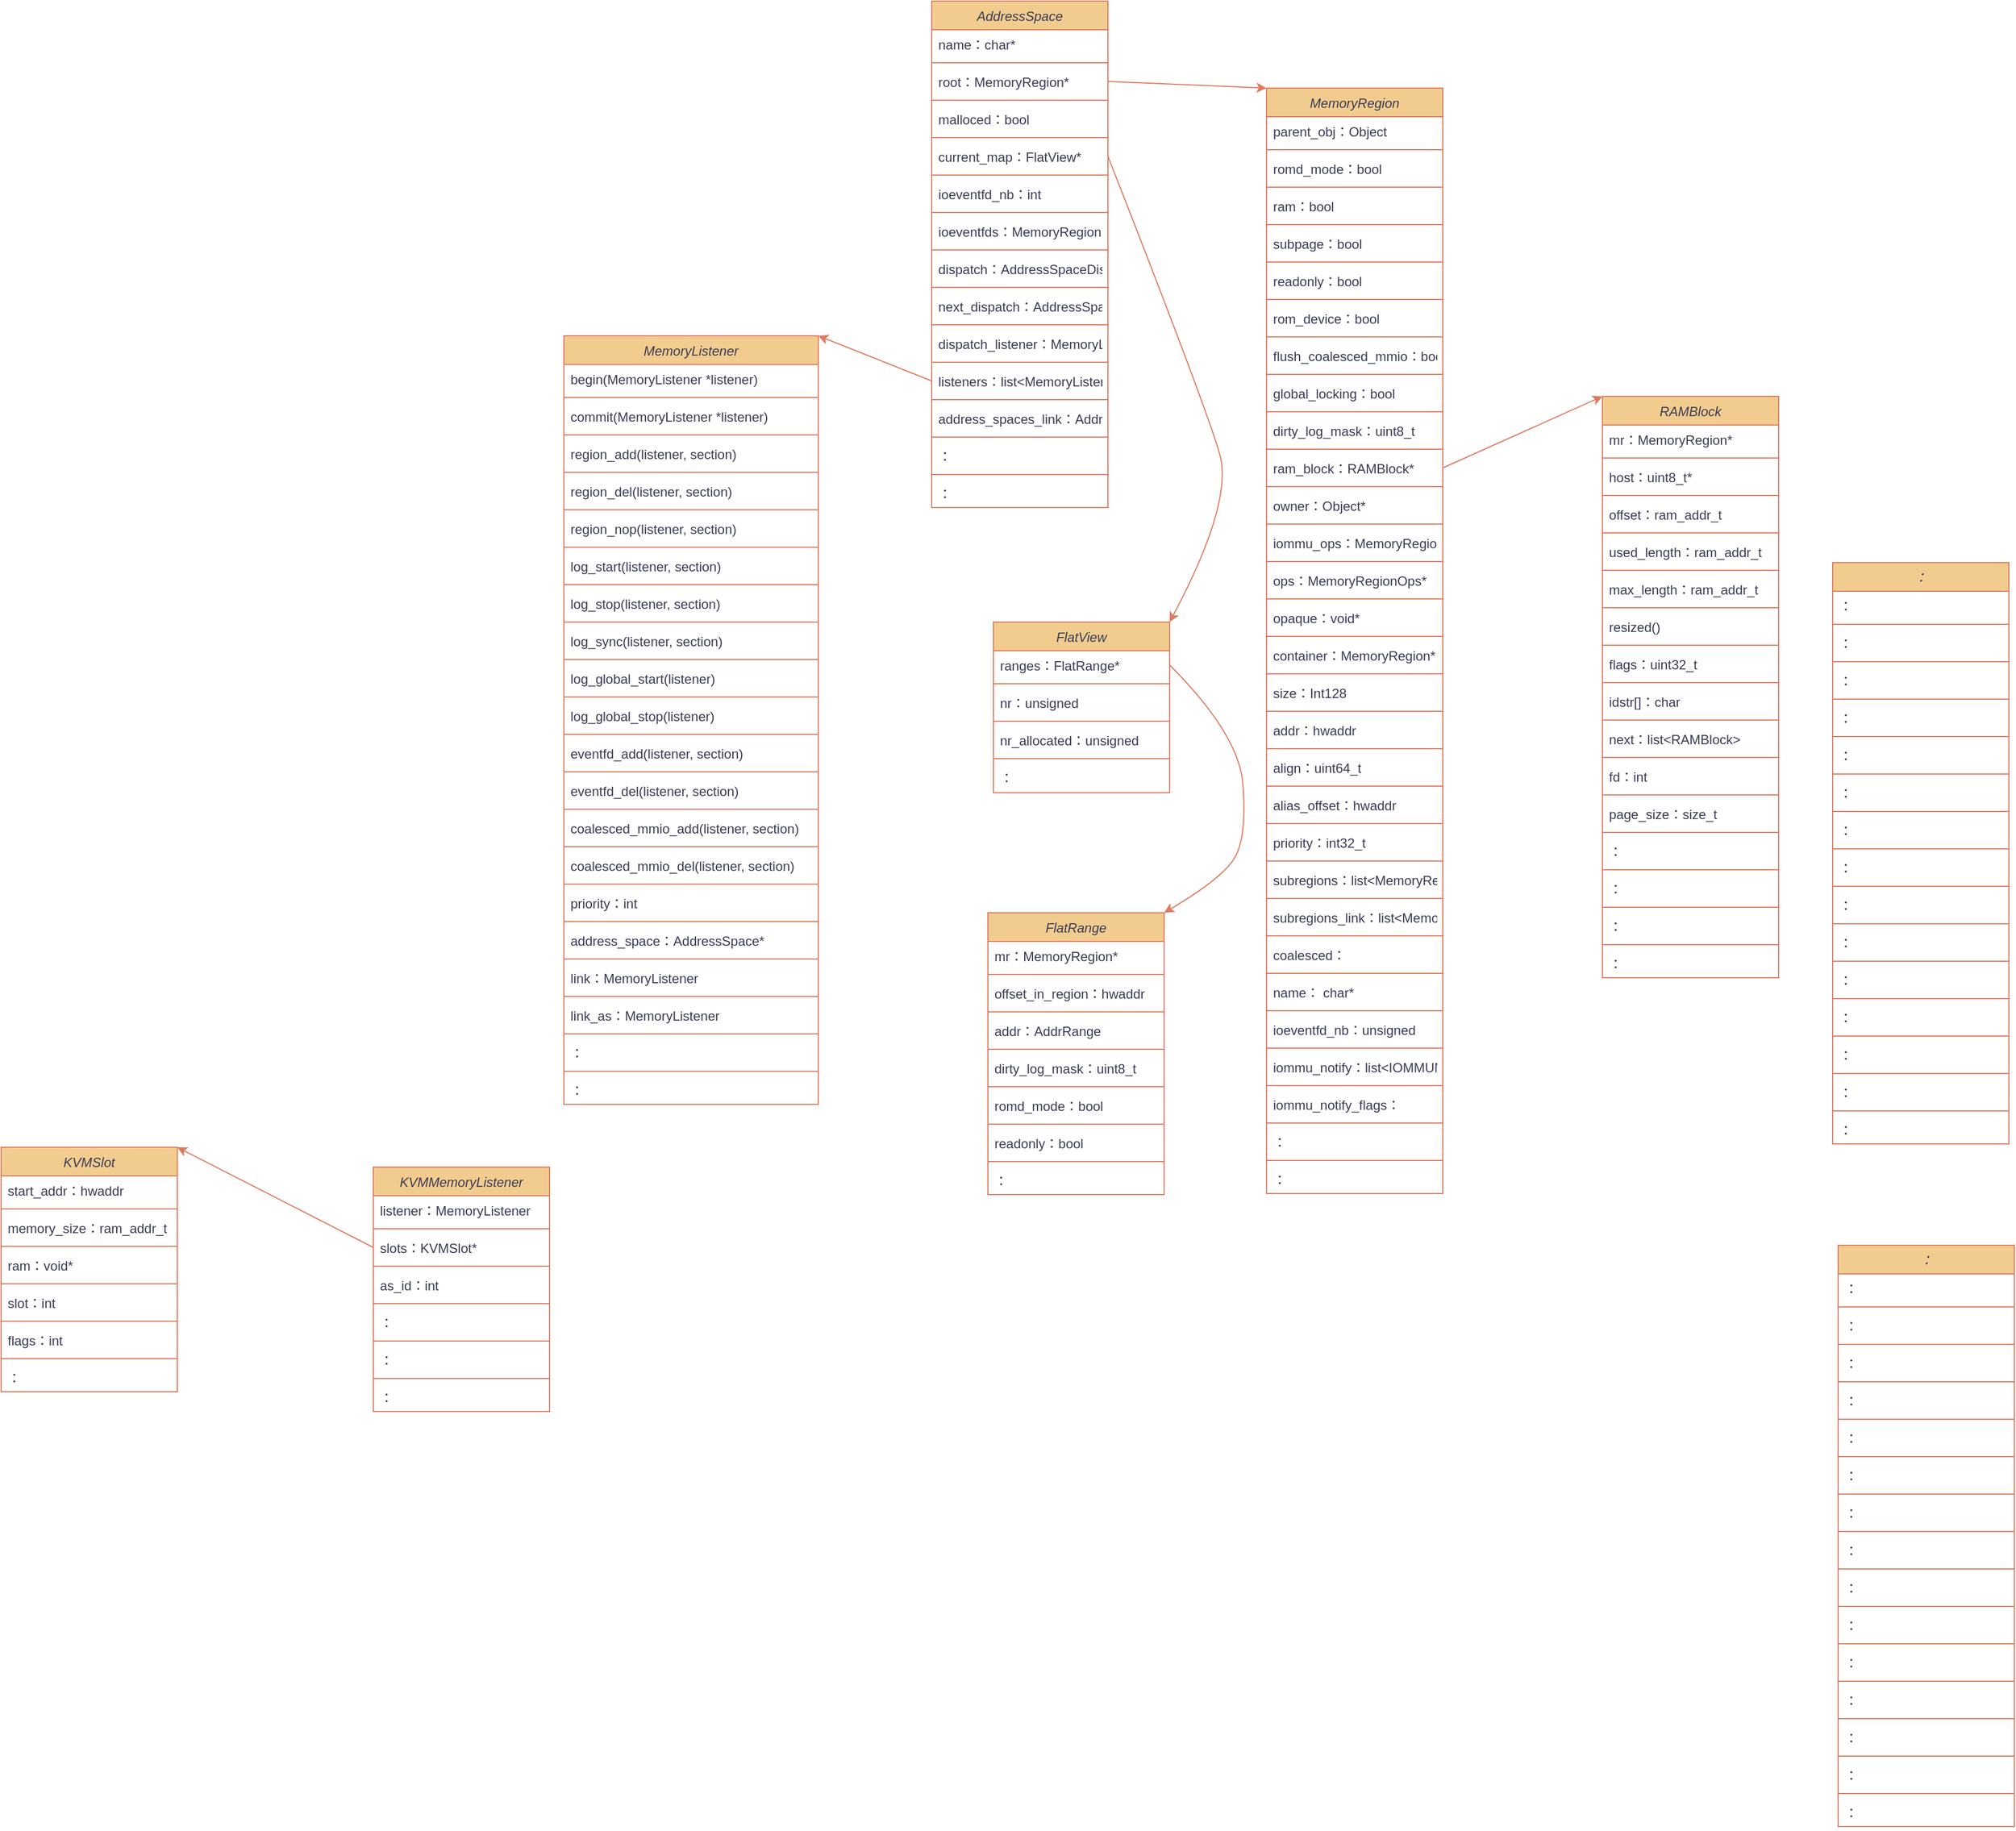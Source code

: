 <mxfile version="14.1.8" type="device"><diagram id="C5RBs43oDa-KdzZeNtuy" name="Page-1"><mxGraphModel dx="2166" dy="551" grid="0" gridSize="10" guides="1" tooltips="1" connect="1" arrows="1" fold="1" page="1" pageScale="1" pageWidth="827" pageHeight="1169" background="#ffffff" math="0" shadow="0"><root><mxCell id="WIyWlLk6GJQsqaUBKTNV-0"/><mxCell id="WIyWlLk6GJQsqaUBKTNV-1" parent="WIyWlLk6GJQsqaUBKTNV-0"/><mxCell id="zkfFHV4jXpPFQw0GAbJ--0" value="AddressSpace" style="swimlane;fontStyle=2;align=center;verticalAlign=top;childLayout=stackLayout;horizontal=1;startSize=26;horizontalStack=0;resizeParent=1;resizeLast=0;collapsible=1;marginBottom=0;rounded=0;shadow=0;strokeWidth=1;fillColor=#F2CC8F;strokeColor=#E07A5F;fontColor=#393C56;" parent="WIyWlLk6GJQsqaUBKTNV-1" vertex="1"><mxGeometry x="-178" y="163" width="160" height="460" as="geometry"><mxRectangle x="230" y="140" width="160" height="26" as="alternateBounds"/></mxGeometry></mxCell><mxCell id="zkfFHV4jXpPFQw0GAbJ--1" value="name：char*" style="text;align=left;verticalAlign=top;spacingLeft=4;spacingRight=4;overflow=hidden;rotatable=0;points=[[0,0.5],[1,0.5]];portConstraint=eastwest;fontColor=#393C56;" parent="zkfFHV4jXpPFQw0GAbJ--0" vertex="1"><mxGeometry y="26" width="160" height="26" as="geometry"/></mxCell><mxCell id="_ijGkO4uV3qshIduWL7D-0" value="" style="line;html=1;strokeWidth=1;align=left;verticalAlign=middle;spacingTop=-1;spacingLeft=3;spacingRight=3;rotatable=0;labelPosition=right;points=[];portConstraint=eastwest;fillColor=#F2CC8F;strokeColor=#E07A5F;fontColor=#393C56;labelBackgroundColor=#F4F1DE;" vertex="1" parent="zkfFHV4jXpPFQw0GAbJ--0"><mxGeometry y="52" width="160" height="8" as="geometry"/></mxCell><mxCell id="zkfFHV4jXpPFQw0GAbJ--2" value="root：MemoryRegion*" style="text;align=left;verticalAlign=top;spacingLeft=4;spacingRight=4;overflow=hidden;rotatable=0;points=[[0,0.5],[1,0.5]];portConstraint=eastwest;rounded=0;shadow=0;html=0;fontColor=#393C56;" parent="zkfFHV4jXpPFQw0GAbJ--0" vertex="1"><mxGeometry y="60" width="160" height="26" as="geometry"/></mxCell><mxCell id="_ijGkO4uV3qshIduWL7D-1" value="" style="line;html=1;strokeWidth=1;align=left;verticalAlign=middle;spacingTop=-1;spacingLeft=3;spacingRight=3;rotatable=0;labelPosition=right;points=[];portConstraint=eastwest;fillColor=#F2CC8F;strokeColor=#E07A5F;fontColor=#393C56;labelBackgroundColor=#F4F1DE;" vertex="1" parent="zkfFHV4jXpPFQw0GAbJ--0"><mxGeometry y="86" width="160" height="8" as="geometry"/></mxCell><mxCell id="zkfFHV4jXpPFQw0GAbJ--3" value="malloced：bool" style="text;align=left;verticalAlign=top;spacingLeft=4;spacingRight=4;overflow=hidden;rotatable=0;points=[[0,0.5],[1,0.5]];portConstraint=eastwest;rounded=0;shadow=0;html=0;fontColor=#393C56;" parent="zkfFHV4jXpPFQw0GAbJ--0" vertex="1"><mxGeometry y="94" width="160" height="26" as="geometry"/></mxCell><mxCell id="zkfFHV4jXpPFQw0GAbJ--4" value="" style="line;html=1;strokeWidth=1;align=left;verticalAlign=middle;spacingTop=-1;spacingLeft=3;spacingRight=3;rotatable=0;labelPosition=right;points=[];portConstraint=eastwest;fillColor=#F2CC8F;strokeColor=#E07A5F;fontColor=#393C56;labelBackgroundColor=#F4F1DE;" parent="zkfFHV4jXpPFQw0GAbJ--0" vertex="1"><mxGeometry y="120" width="160" height="8" as="geometry"/></mxCell><mxCell id="zkfFHV4jXpPFQw0GAbJ--5" value="current_map：FlatView*" style="text;align=left;verticalAlign=top;spacingLeft=4;spacingRight=4;overflow=hidden;rotatable=0;points=[[0,0.5],[1,0.5]];portConstraint=eastwest;fontColor=#393C56;" parent="zkfFHV4jXpPFQw0GAbJ--0" vertex="1"><mxGeometry y="128" width="160" height="26" as="geometry"/></mxCell><mxCell id="_ijGkO4uV3qshIduWL7D-9" value="" style="line;html=1;strokeWidth=1;align=left;verticalAlign=middle;spacingTop=-1;spacingLeft=3;spacingRight=3;rotatable=0;labelPosition=right;points=[];portConstraint=eastwest;fillColor=#F2CC8F;strokeColor=#E07A5F;fontColor=#393C56;labelBackgroundColor=#F4F1DE;" vertex="1" parent="zkfFHV4jXpPFQw0GAbJ--0"><mxGeometry y="154" width="160" height="8" as="geometry"/></mxCell><mxCell id="_ijGkO4uV3qshIduWL7D-2" value="ioeventfd_nb：int" style="text;align=left;verticalAlign=top;spacingLeft=4;spacingRight=4;overflow=hidden;rotatable=0;points=[[0,0.5],[1,0.5]];portConstraint=eastwest;fontColor=#393C56;" vertex="1" parent="zkfFHV4jXpPFQw0GAbJ--0"><mxGeometry y="162" width="160" height="26" as="geometry"/></mxCell><mxCell id="_ijGkO4uV3qshIduWL7D-8" value="" style="line;html=1;strokeWidth=1;align=left;verticalAlign=middle;spacingTop=-1;spacingLeft=3;spacingRight=3;rotatable=0;labelPosition=right;points=[];portConstraint=eastwest;fillColor=#F2CC8F;strokeColor=#E07A5F;fontColor=#393C56;labelBackgroundColor=#F4F1DE;" vertex="1" parent="zkfFHV4jXpPFQw0GAbJ--0"><mxGeometry y="188" width="160" height="8" as="geometry"/></mxCell><mxCell id="_ijGkO4uV3qshIduWL7D-3" value="ioeventfds：MemoryRegionIoeventfd*" style="text;align=left;verticalAlign=top;spacingLeft=4;spacingRight=4;overflow=hidden;rotatable=0;points=[[0,0.5],[1,0.5]];portConstraint=eastwest;fontColor=#393C56;" vertex="1" parent="zkfFHV4jXpPFQw0GAbJ--0"><mxGeometry y="196" width="160" height="26" as="geometry"/></mxCell><mxCell id="_ijGkO4uV3qshIduWL7D-6" value="" style="line;html=1;strokeWidth=1;align=left;verticalAlign=middle;spacingTop=-1;spacingLeft=3;spacingRight=3;rotatable=0;labelPosition=right;points=[];portConstraint=eastwest;fillColor=#F2CC8F;strokeColor=#E07A5F;fontColor=#393C56;labelBackgroundColor=#F4F1DE;" vertex="1" parent="zkfFHV4jXpPFQw0GAbJ--0"><mxGeometry y="222" width="160" height="8" as="geometry"/></mxCell><mxCell id="_ijGkO4uV3qshIduWL7D-4" value="dispatch：AddressSpaceDispatch*" style="text;align=left;verticalAlign=top;spacingLeft=4;spacingRight=4;overflow=hidden;rotatable=0;points=[[0,0.5],[1,0.5]];portConstraint=eastwest;fontColor=#393C56;" vertex="1" parent="zkfFHV4jXpPFQw0GAbJ--0"><mxGeometry y="230" width="160" height="26" as="geometry"/></mxCell><mxCell id="_ijGkO4uV3qshIduWL7D-10" value="" style="line;html=1;strokeWidth=1;align=left;verticalAlign=middle;spacingTop=-1;spacingLeft=3;spacingRight=3;rotatable=0;labelPosition=right;points=[];portConstraint=eastwest;fillColor=#F2CC8F;strokeColor=#E07A5F;fontColor=#393C56;labelBackgroundColor=#F4F1DE;" vertex="1" parent="zkfFHV4jXpPFQw0GAbJ--0"><mxGeometry y="256" width="160" height="8" as="geometry"/></mxCell><mxCell id="_ijGkO4uV3qshIduWL7D-5" value="next_dispatch：AddressSpaceDispatch*" style="text;align=left;verticalAlign=top;spacingLeft=4;spacingRight=4;overflow=hidden;rotatable=0;points=[[0,0.5],[1,0.5]];portConstraint=eastwest;fontColor=#393C56;" vertex="1" parent="zkfFHV4jXpPFQw0GAbJ--0"><mxGeometry y="264" width="160" height="26" as="geometry"/></mxCell><mxCell id="_ijGkO4uV3qshIduWL7D-7" value="" style="line;html=1;strokeWidth=1;align=left;verticalAlign=middle;spacingTop=-1;spacingLeft=3;spacingRight=3;rotatable=0;labelPosition=right;points=[];portConstraint=eastwest;fillColor=#F2CC8F;strokeColor=#E07A5F;fontColor=#393C56;labelBackgroundColor=#F4F1DE;" vertex="1" parent="zkfFHV4jXpPFQw0GAbJ--0"><mxGeometry y="290" width="160" height="8" as="geometry"/></mxCell><mxCell id="_ijGkO4uV3qshIduWL7D-11" value="dispatch_listener：MemoryListener" style="text;align=left;verticalAlign=top;spacingLeft=4;spacingRight=4;overflow=hidden;rotatable=0;points=[[0,0.5],[1,0.5]];portConstraint=eastwest;fontColor=#393C56;" vertex="1" parent="zkfFHV4jXpPFQw0GAbJ--0"><mxGeometry y="298" width="160" height="26" as="geometry"/></mxCell><mxCell id="_ijGkO4uV3qshIduWL7D-40" value="" style="line;html=1;strokeWidth=1;align=left;verticalAlign=middle;spacingTop=-1;spacingLeft=3;spacingRight=3;rotatable=0;labelPosition=right;points=[];portConstraint=eastwest;fillColor=#F2CC8F;strokeColor=#E07A5F;fontColor=#393C56;labelBackgroundColor=#F4F1DE;" vertex="1" parent="zkfFHV4jXpPFQw0GAbJ--0"><mxGeometry y="324" width="160" height="8" as="geometry"/></mxCell><mxCell id="_ijGkO4uV3qshIduWL7D-30" value="listeners：list&lt;MemoryListener&gt;" style="text;align=left;verticalAlign=top;spacingLeft=4;spacingRight=4;overflow=hidden;rotatable=0;points=[[0,0.5],[1,0.5]];portConstraint=eastwest;fontColor=#393C56;" vertex="1" parent="zkfFHV4jXpPFQw0GAbJ--0"><mxGeometry y="332" width="160" height="26" as="geometry"/></mxCell><mxCell id="_ijGkO4uV3qshIduWL7D-36" value="" style="line;html=1;strokeWidth=1;align=left;verticalAlign=middle;spacingTop=-1;spacingLeft=3;spacingRight=3;rotatable=0;labelPosition=right;points=[];portConstraint=eastwest;fillColor=#F2CC8F;strokeColor=#E07A5F;fontColor=#393C56;labelBackgroundColor=#F4F1DE;" vertex="1" parent="zkfFHV4jXpPFQw0GAbJ--0"><mxGeometry y="358" width="160" height="8" as="geometry"/></mxCell><mxCell id="_ijGkO4uV3qshIduWL7D-31" value="address_spaces_link：AddressSpace" style="text;align=left;verticalAlign=top;spacingLeft=4;spacingRight=4;overflow=hidden;rotatable=0;points=[[0,0.5],[1,0.5]];portConstraint=eastwest;fontColor=#393C56;" vertex="1" parent="zkfFHV4jXpPFQw0GAbJ--0"><mxGeometry y="366" width="160" height="26" as="geometry"/></mxCell><mxCell id="_ijGkO4uV3qshIduWL7D-37" value="" style="line;html=1;strokeWidth=1;align=left;verticalAlign=middle;spacingTop=-1;spacingLeft=3;spacingRight=3;rotatable=0;labelPosition=right;points=[];portConstraint=eastwest;fillColor=#F2CC8F;strokeColor=#E07A5F;fontColor=#393C56;labelBackgroundColor=#F4F1DE;" vertex="1" parent="zkfFHV4jXpPFQw0GAbJ--0"><mxGeometry y="392" width="160" height="8" as="geometry"/></mxCell><mxCell id="_ijGkO4uV3qshIduWL7D-32" value="：" style="text;align=left;verticalAlign=top;spacingLeft=4;spacingRight=4;overflow=hidden;rotatable=0;points=[[0,0.5],[1,0.5]];portConstraint=eastwest;fontColor=#393C56;" vertex="1" parent="zkfFHV4jXpPFQw0GAbJ--0"><mxGeometry y="400" width="160" height="26" as="geometry"/></mxCell><mxCell id="_ijGkO4uV3qshIduWL7D-38" value="" style="line;html=1;strokeWidth=1;align=left;verticalAlign=middle;spacingTop=-1;spacingLeft=3;spacingRight=3;rotatable=0;labelPosition=right;points=[];portConstraint=eastwest;fillColor=#F2CC8F;strokeColor=#E07A5F;fontColor=#393C56;labelBackgroundColor=#F4F1DE;" vertex="1" parent="zkfFHV4jXpPFQw0GAbJ--0"><mxGeometry y="426" width="160" height="8" as="geometry"/></mxCell><mxCell id="_ijGkO4uV3qshIduWL7D-33" value="：" style="text;align=left;verticalAlign=top;spacingLeft=4;spacingRight=4;overflow=hidden;rotatable=0;points=[[0,0.5],[1,0.5]];portConstraint=eastwest;fontColor=#393C56;" vertex="1" parent="zkfFHV4jXpPFQw0GAbJ--0"><mxGeometry y="434" width="160" height="26" as="geometry"/></mxCell><mxCell id="_ijGkO4uV3qshIduWL7D-12" value="MemoryRegion" style="swimlane;fontStyle=2;align=center;verticalAlign=top;childLayout=stackLayout;horizontal=1;startSize=26;horizontalStack=0;resizeParent=1;resizeLast=0;collapsible=1;marginBottom=0;rounded=0;shadow=0;strokeWidth=1;fillColor=#F2CC8F;strokeColor=#E07A5F;fontColor=#393C56;" vertex="1" parent="WIyWlLk6GJQsqaUBKTNV-1"><mxGeometry x="126" y="242" width="160" height="1004" as="geometry"><mxRectangle x="230" y="140" width="160" height="26" as="alternateBounds"/></mxGeometry></mxCell><mxCell id="_ijGkO4uV3qshIduWL7D-13" value="parent_obj：Object" style="text;align=left;verticalAlign=top;spacingLeft=4;spacingRight=4;overflow=hidden;rotatable=0;points=[[0,0.5],[1,0.5]];portConstraint=eastwest;fontColor=#393C56;" vertex="1" parent="_ijGkO4uV3qshIduWL7D-12"><mxGeometry y="26" width="160" height="26" as="geometry"/></mxCell><mxCell id="_ijGkO4uV3qshIduWL7D-14" value="" style="line;html=1;strokeWidth=1;align=left;verticalAlign=middle;spacingTop=-1;spacingLeft=3;spacingRight=3;rotatable=0;labelPosition=right;points=[];portConstraint=eastwest;fillColor=#F2CC8F;strokeColor=#E07A5F;fontColor=#393C56;labelBackgroundColor=#F4F1DE;" vertex="1" parent="_ijGkO4uV3qshIduWL7D-12"><mxGeometry y="52" width="160" height="8" as="geometry"/></mxCell><mxCell id="_ijGkO4uV3qshIduWL7D-15" value="romd_mode：bool" style="text;align=left;verticalAlign=top;spacingLeft=4;spacingRight=4;overflow=hidden;rotatable=0;points=[[0,0.5],[1,0.5]];portConstraint=eastwest;rounded=0;shadow=0;html=0;fontColor=#393C56;" vertex="1" parent="_ijGkO4uV3qshIduWL7D-12"><mxGeometry y="60" width="160" height="26" as="geometry"/></mxCell><mxCell id="_ijGkO4uV3qshIduWL7D-16" value="" style="line;html=1;strokeWidth=1;align=left;verticalAlign=middle;spacingTop=-1;spacingLeft=3;spacingRight=3;rotatable=0;labelPosition=right;points=[];portConstraint=eastwest;fillColor=#F2CC8F;strokeColor=#E07A5F;fontColor=#393C56;labelBackgroundColor=#F4F1DE;" vertex="1" parent="_ijGkO4uV3qshIduWL7D-12"><mxGeometry y="86" width="160" height="8" as="geometry"/></mxCell><mxCell id="_ijGkO4uV3qshIduWL7D-17" value="ram：bool" style="text;align=left;verticalAlign=top;spacingLeft=4;spacingRight=4;overflow=hidden;rotatable=0;points=[[0,0.5],[1,0.5]];portConstraint=eastwest;rounded=0;shadow=0;html=0;fontColor=#393C56;" vertex="1" parent="_ijGkO4uV3qshIduWL7D-12"><mxGeometry y="94" width="160" height="26" as="geometry"/></mxCell><mxCell id="_ijGkO4uV3qshIduWL7D-18" value="" style="line;html=1;strokeWidth=1;align=left;verticalAlign=middle;spacingTop=-1;spacingLeft=3;spacingRight=3;rotatable=0;labelPosition=right;points=[];portConstraint=eastwest;fillColor=#F2CC8F;strokeColor=#E07A5F;fontColor=#393C56;labelBackgroundColor=#F4F1DE;" vertex="1" parent="_ijGkO4uV3qshIduWL7D-12"><mxGeometry y="120" width="160" height="8" as="geometry"/></mxCell><mxCell id="_ijGkO4uV3qshIduWL7D-19" value="subpage：bool" style="text;align=left;verticalAlign=top;spacingLeft=4;spacingRight=4;overflow=hidden;rotatable=0;points=[[0,0.5],[1,0.5]];portConstraint=eastwest;fontColor=#393C56;" vertex="1" parent="_ijGkO4uV3qshIduWL7D-12"><mxGeometry y="128" width="160" height="26" as="geometry"/></mxCell><mxCell id="_ijGkO4uV3qshIduWL7D-20" value="" style="line;html=1;strokeWidth=1;align=left;verticalAlign=middle;spacingTop=-1;spacingLeft=3;spacingRight=3;rotatable=0;labelPosition=right;points=[];portConstraint=eastwest;fillColor=#F2CC8F;strokeColor=#E07A5F;fontColor=#393C56;labelBackgroundColor=#F4F1DE;" vertex="1" parent="_ijGkO4uV3qshIduWL7D-12"><mxGeometry y="154" width="160" height="8" as="geometry"/></mxCell><mxCell id="_ijGkO4uV3qshIduWL7D-21" value="readonly：bool" style="text;align=left;verticalAlign=top;spacingLeft=4;spacingRight=4;overflow=hidden;rotatable=0;points=[[0,0.5],[1,0.5]];portConstraint=eastwest;fontColor=#393C56;" vertex="1" parent="_ijGkO4uV3qshIduWL7D-12"><mxGeometry y="162" width="160" height="26" as="geometry"/></mxCell><mxCell id="_ijGkO4uV3qshIduWL7D-22" value="" style="line;html=1;strokeWidth=1;align=left;verticalAlign=middle;spacingTop=-1;spacingLeft=3;spacingRight=3;rotatable=0;labelPosition=right;points=[];portConstraint=eastwest;fillColor=#F2CC8F;strokeColor=#E07A5F;fontColor=#393C56;labelBackgroundColor=#F4F1DE;" vertex="1" parent="_ijGkO4uV3qshIduWL7D-12"><mxGeometry y="188" width="160" height="8" as="geometry"/></mxCell><mxCell id="_ijGkO4uV3qshIduWL7D-23" value="rom_device：bool" style="text;align=left;verticalAlign=top;spacingLeft=4;spacingRight=4;overflow=hidden;rotatable=0;points=[[0,0.5],[1,0.5]];portConstraint=eastwest;fontColor=#393C56;" vertex="1" parent="_ijGkO4uV3qshIduWL7D-12"><mxGeometry y="196" width="160" height="26" as="geometry"/></mxCell><mxCell id="_ijGkO4uV3qshIduWL7D-24" value="" style="line;html=1;strokeWidth=1;align=left;verticalAlign=middle;spacingTop=-1;spacingLeft=3;spacingRight=3;rotatable=0;labelPosition=right;points=[];portConstraint=eastwest;fillColor=#F2CC8F;strokeColor=#E07A5F;fontColor=#393C56;labelBackgroundColor=#F4F1DE;" vertex="1" parent="_ijGkO4uV3qshIduWL7D-12"><mxGeometry y="222" width="160" height="8" as="geometry"/></mxCell><mxCell id="_ijGkO4uV3qshIduWL7D-25" value="flush_coalesced_mmio：bool" style="text;align=left;verticalAlign=top;spacingLeft=4;spacingRight=4;overflow=hidden;rotatable=0;points=[[0,0.5],[1,0.5]];portConstraint=eastwest;fontColor=#393C56;" vertex="1" parent="_ijGkO4uV3qshIduWL7D-12"><mxGeometry y="230" width="160" height="26" as="geometry"/></mxCell><mxCell id="_ijGkO4uV3qshIduWL7D-26" value="" style="line;html=1;strokeWidth=1;align=left;verticalAlign=middle;spacingTop=-1;spacingLeft=3;spacingRight=3;rotatable=0;labelPosition=right;points=[];portConstraint=eastwest;fillColor=#F2CC8F;strokeColor=#E07A5F;fontColor=#393C56;labelBackgroundColor=#F4F1DE;" vertex="1" parent="_ijGkO4uV3qshIduWL7D-12"><mxGeometry y="256" width="160" height="8" as="geometry"/></mxCell><mxCell id="_ijGkO4uV3qshIduWL7D-27" value="global_locking：bool" style="text;align=left;verticalAlign=top;spacingLeft=4;spacingRight=4;overflow=hidden;rotatable=0;points=[[0,0.5],[1,0.5]];portConstraint=eastwest;fontColor=#393C56;" vertex="1" parent="_ijGkO4uV3qshIduWL7D-12"><mxGeometry y="264" width="160" height="26" as="geometry"/></mxCell><mxCell id="_ijGkO4uV3qshIduWL7D-28" value="" style="line;html=1;strokeWidth=1;align=left;verticalAlign=middle;spacingTop=-1;spacingLeft=3;spacingRight=3;rotatable=0;labelPosition=right;points=[];portConstraint=eastwest;fillColor=#F2CC8F;strokeColor=#E07A5F;fontColor=#393C56;labelBackgroundColor=#F4F1DE;" vertex="1" parent="_ijGkO4uV3qshIduWL7D-12"><mxGeometry y="290" width="160" height="8" as="geometry"/></mxCell><mxCell id="_ijGkO4uV3qshIduWL7D-29" value="dirty_log_mask：uint8_t" style="text;align=left;verticalAlign=top;spacingLeft=4;spacingRight=4;overflow=hidden;rotatable=0;points=[[0,0.5],[1,0.5]];portConstraint=eastwest;fontColor=#393C56;" vertex="1" parent="_ijGkO4uV3qshIduWL7D-12"><mxGeometry y="298" width="160" height="26" as="geometry"/></mxCell><mxCell id="_ijGkO4uV3qshIduWL7D-61" value="" style="line;html=1;strokeWidth=1;align=left;verticalAlign=middle;spacingTop=-1;spacingLeft=3;spacingRight=3;rotatable=0;labelPosition=right;points=[];portConstraint=eastwest;fillColor=#F2CC8F;strokeColor=#E07A5F;fontColor=#393C56;labelBackgroundColor=#F4F1DE;" vertex="1" parent="_ijGkO4uV3qshIduWL7D-12"><mxGeometry y="324" width="160" height="8" as="geometry"/></mxCell><mxCell id="_ijGkO4uV3qshIduWL7D-42" value="ram_block：RAMBlock*" style="text;align=left;verticalAlign=top;spacingLeft=4;spacingRight=4;overflow=hidden;rotatable=0;points=[[0,0.5],[1,0.5]];portConstraint=eastwest;fontColor=#393C56;" vertex="1" parent="_ijGkO4uV3qshIduWL7D-12"><mxGeometry y="332" width="160" height="26" as="geometry"/></mxCell><mxCell id="_ijGkO4uV3qshIduWL7D-52" value="" style="line;html=1;strokeWidth=1;align=left;verticalAlign=middle;spacingTop=-1;spacingLeft=3;spacingRight=3;rotatable=0;labelPosition=right;points=[];portConstraint=eastwest;fillColor=#F2CC8F;strokeColor=#E07A5F;fontColor=#393C56;labelBackgroundColor=#F4F1DE;" vertex="1" parent="_ijGkO4uV3qshIduWL7D-12"><mxGeometry y="358" width="160" height="8" as="geometry"/></mxCell><mxCell id="_ijGkO4uV3qshIduWL7D-43" value="owner：Object*" style="text;align=left;verticalAlign=top;spacingLeft=4;spacingRight=4;overflow=hidden;rotatable=0;points=[[0,0.5],[1,0.5]];portConstraint=eastwest;fontColor=#393C56;" vertex="1" parent="_ijGkO4uV3qshIduWL7D-12"><mxGeometry y="366" width="160" height="26" as="geometry"/></mxCell><mxCell id="_ijGkO4uV3qshIduWL7D-53" value="" style="line;html=1;strokeWidth=1;align=left;verticalAlign=middle;spacingTop=-1;spacingLeft=3;spacingRight=3;rotatable=0;labelPosition=right;points=[];portConstraint=eastwest;fillColor=#F2CC8F;strokeColor=#E07A5F;fontColor=#393C56;labelBackgroundColor=#F4F1DE;" vertex="1" parent="_ijGkO4uV3qshIduWL7D-12"><mxGeometry y="392" width="160" height="8" as="geometry"/></mxCell><mxCell id="_ijGkO4uV3qshIduWL7D-44" value="iommu_ops：MemoryRegionIOMMUOps*" style="text;align=left;verticalAlign=top;spacingLeft=4;spacingRight=4;overflow=hidden;rotatable=0;points=[[0,0.5],[1,0.5]];portConstraint=eastwest;fontColor=#393C56;" vertex="1" parent="_ijGkO4uV3qshIduWL7D-12"><mxGeometry y="400" width="160" height="26" as="geometry"/></mxCell><mxCell id="_ijGkO4uV3qshIduWL7D-55" value="" style="line;html=1;strokeWidth=1;align=left;verticalAlign=middle;spacingTop=-1;spacingLeft=3;spacingRight=3;rotatable=0;labelPosition=right;points=[];portConstraint=eastwest;fillColor=#F2CC8F;strokeColor=#E07A5F;fontColor=#393C56;labelBackgroundColor=#F4F1DE;" vertex="1" parent="_ijGkO4uV3qshIduWL7D-12"><mxGeometry y="426" width="160" height="8" as="geometry"/></mxCell><mxCell id="_ijGkO4uV3qshIduWL7D-45" value="ops：MemoryRegionOps*" style="text;align=left;verticalAlign=top;spacingLeft=4;spacingRight=4;overflow=hidden;rotatable=0;points=[[0,0.5],[1,0.5]];portConstraint=eastwest;fontColor=#393C56;" vertex="1" parent="_ijGkO4uV3qshIduWL7D-12"><mxGeometry y="434" width="160" height="26" as="geometry"/></mxCell><mxCell id="_ijGkO4uV3qshIduWL7D-54" value="" style="line;html=1;strokeWidth=1;align=left;verticalAlign=middle;spacingTop=-1;spacingLeft=3;spacingRight=3;rotatable=0;labelPosition=right;points=[];portConstraint=eastwest;fillColor=#F2CC8F;strokeColor=#E07A5F;fontColor=#393C56;labelBackgroundColor=#F4F1DE;" vertex="1" parent="_ijGkO4uV3qshIduWL7D-12"><mxGeometry y="460" width="160" height="8" as="geometry"/></mxCell><mxCell id="_ijGkO4uV3qshIduWL7D-46" value="opaque：void*" style="text;align=left;verticalAlign=top;spacingLeft=4;spacingRight=4;overflow=hidden;rotatable=0;points=[[0,0.5],[1,0.5]];portConstraint=eastwest;fontColor=#393C56;" vertex="1" parent="_ijGkO4uV3qshIduWL7D-12"><mxGeometry y="468" width="160" height="26" as="geometry"/></mxCell><mxCell id="_ijGkO4uV3qshIduWL7D-51" value="" style="line;html=1;strokeWidth=1;align=left;verticalAlign=middle;spacingTop=-1;spacingLeft=3;spacingRight=3;rotatable=0;labelPosition=right;points=[];portConstraint=eastwest;fillColor=#F2CC8F;strokeColor=#E07A5F;fontColor=#393C56;labelBackgroundColor=#F4F1DE;" vertex="1" parent="_ijGkO4uV3qshIduWL7D-12"><mxGeometry y="494" width="160" height="8" as="geometry"/></mxCell><mxCell id="_ijGkO4uV3qshIduWL7D-47" value="container：MemoryRegion*" style="text;align=left;verticalAlign=top;spacingLeft=4;spacingRight=4;overflow=hidden;rotatable=0;points=[[0,0.5],[1,0.5]];portConstraint=eastwest;fontColor=#393C56;" vertex="1" parent="_ijGkO4uV3qshIduWL7D-12"><mxGeometry y="502" width="160" height="26" as="geometry"/></mxCell><mxCell id="_ijGkO4uV3qshIduWL7D-56" value="" style="line;html=1;strokeWidth=1;align=left;verticalAlign=middle;spacingTop=-1;spacingLeft=3;spacingRight=3;rotatable=0;labelPosition=right;points=[];portConstraint=eastwest;fillColor=#F2CC8F;strokeColor=#E07A5F;fontColor=#393C56;labelBackgroundColor=#F4F1DE;" vertex="1" parent="_ijGkO4uV3qshIduWL7D-12"><mxGeometry y="528" width="160" height="8" as="geometry"/></mxCell><mxCell id="_ijGkO4uV3qshIduWL7D-48" value="size：Int128" style="text;align=left;verticalAlign=top;spacingLeft=4;spacingRight=4;overflow=hidden;rotatable=0;points=[[0,0.5],[1,0.5]];portConstraint=eastwest;fontColor=#393C56;" vertex="1" parent="_ijGkO4uV3qshIduWL7D-12"><mxGeometry y="536" width="160" height="26" as="geometry"/></mxCell><mxCell id="_ijGkO4uV3qshIduWL7D-57" value="" style="line;html=1;strokeWidth=1;align=left;verticalAlign=middle;spacingTop=-1;spacingLeft=3;spacingRight=3;rotatable=0;labelPosition=right;points=[];portConstraint=eastwest;fillColor=#F2CC8F;strokeColor=#E07A5F;fontColor=#393C56;labelBackgroundColor=#F4F1DE;" vertex="1" parent="_ijGkO4uV3qshIduWL7D-12"><mxGeometry y="562" width="160" height="8" as="geometry"/></mxCell><mxCell id="_ijGkO4uV3qshIduWL7D-49" value="addr：hwaddr" style="text;align=left;verticalAlign=top;spacingLeft=4;spacingRight=4;overflow=hidden;rotatable=0;points=[[0,0.5],[1,0.5]];portConstraint=eastwest;fontColor=#393C56;" vertex="1" parent="_ijGkO4uV3qshIduWL7D-12"><mxGeometry y="570" width="160" height="26" as="geometry"/></mxCell><mxCell id="_ijGkO4uV3qshIduWL7D-58" value="" style="line;html=1;strokeWidth=1;align=left;verticalAlign=middle;spacingTop=-1;spacingLeft=3;spacingRight=3;rotatable=0;labelPosition=right;points=[];portConstraint=eastwest;fillColor=#F2CC8F;strokeColor=#E07A5F;fontColor=#393C56;labelBackgroundColor=#F4F1DE;" vertex="1" parent="_ijGkO4uV3qshIduWL7D-12"><mxGeometry y="596" width="160" height="8" as="geometry"/></mxCell><mxCell id="_ijGkO4uV3qshIduWL7D-50" value="align：uint64_t" style="text;align=left;verticalAlign=top;spacingLeft=4;spacingRight=4;overflow=hidden;rotatable=0;points=[[0,0.5],[1,0.5]];portConstraint=eastwest;fontColor=#393C56;" vertex="1" parent="_ijGkO4uV3qshIduWL7D-12"><mxGeometry y="604" width="160" height="26" as="geometry"/></mxCell><mxCell id="_ijGkO4uV3qshIduWL7D-60" value="" style="line;html=1;strokeWidth=1;align=left;verticalAlign=middle;spacingTop=-1;spacingLeft=3;spacingRight=3;rotatable=0;labelPosition=right;points=[];portConstraint=eastwest;fillColor=#F2CC8F;strokeColor=#E07A5F;fontColor=#393C56;labelBackgroundColor=#F4F1DE;" vertex="1" parent="_ijGkO4uV3qshIduWL7D-12"><mxGeometry y="630" width="160" height="8" as="geometry"/></mxCell><mxCell id="_ijGkO4uV3qshIduWL7D-63" value="alias_offset：hwaddr" style="text;align=left;verticalAlign=top;spacingLeft=4;spacingRight=4;overflow=hidden;rotatable=0;points=[[0,0.5],[1,0.5]];portConstraint=eastwest;fontColor=#393C56;" vertex="1" parent="_ijGkO4uV3qshIduWL7D-12"><mxGeometry y="638" width="160" height="26" as="geometry"/></mxCell><mxCell id="_ijGkO4uV3qshIduWL7D-59" value="" style="line;html=1;strokeWidth=1;align=left;verticalAlign=middle;spacingTop=-1;spacingLeft=3;spacingRight=3;rotatable=0;labelPosition=right;points=[];portConstraint=eastwest;fillColor=#F2CC8F;strokeColor=#E07A5F;fontColor=#393C56;labelBackgroundColor=#F4F1DE;" vertex="1" parent="_ijGkO4uV3qshIduWL7D-12"><mxGeometry y="664" width="160" height="8" as="geometry"/></mxCell><mxCell id="_ijGkO4uV3qshIduWL7D-62" value="priority：int32_t" style="text;align=left;verticalAlign=top;spacingLeft=4;spacingRight=4;overflow=hidden;rotatable=0;points=[[0,0.5],[1,0.5]];portConstraint=eastwest;fontColor=#393C56;" vertex="1" parent="_ijGkO4uV3qshIduWL7D-12"><mxGeometry y="672" width="160" height="26" as="geometry"/></mxCell><mxCell id="_ijGkO4uV3qshIduWL7D-71" value="" style="line;html=1;strokeWidth=1;align=left;verticalAlign=middle;spacingTop=-1;spacingLeft=3;spacingRight=3;rotatable=0;labelPosition=right;points=[];portConstraint=eastwest;fillColor=#F2CC8F;strokeColor=#E07A5F;fontColor=#393C56;labelBackgroundColor=#F4F1DE;" vertex="1" parent="_ijGkO4uV3qshIduWL7D-12"><mxGeometry y="698" width="160" height="8" as="geometry"/></mxCell><mxCell id="_ijGkO4uV3qshIduWL7D-64" value="subregions：list&lt;MemoryRegion&gt;" style="text;align=left;verticalAlign=top;spacingLeft=4;spacingRight=4;overflow=hidden;rotatable=0;points=[[0,0.5],[1,0.5]];portConstraint=eastwest;fontColor=#393C56;" vertex="1" parent="_ijGkO4uV3qshIduWL7D-12"><mxGeometry y="706" width="160" height="26" as="geometry"/></mxCell><mxCell id="_ijGkO4uV3qshIduWL7D-68" value="" style="line;html=1;strokeWidth=1;align=left;verticalAlign=middle;spacingTop=-1;spacingLeft=3;spacingRight=3;rotatable=0;labelPosition=right;points=[];portConstraint=eastwest;fillColor=#F2CC8F;strokeColor=#E07A5F;fontColor=#393C56;labelBackgroundColor=#F4F1DE;" vertex="1" parent="_ijGkO4uV3qshIduWL7D-12"><mxGeometry y="732" width="160" height="8" as="geometry"/></mxCell><mxCell id="_ijGkO4uV3qshIduWL7D-65" value="subregions_link：list&lt;MemoryRegion&gt;" style="text;align=left;verticalAlign=top;spacingLeft=4;spacingRight=4;overflow=hidden;rotatable=0;points=[[0,0.5],[1,0.5]];portConstraint=eastwest;fontColor=#393C56;" vertex="1" parent="_ijGkO4uV3qshIduWL7D-12"><mxGeometry y="740" width="160" height="26" as="geometry"/></mxCell><mxCell id="_ijGkO4uV3qshIduWL7D-69" value="" style="line;html=1;strokeWidth=1;align=left;verticalAlign=middle;spacingTop=-1;spacingLeft=3;spacingRight=3;rotatable=0;labelPosition=right;points=[];portConstraint=eastwest;fillColor=#F2CC8F;strokeColor=#E07A5F;fontColor=#393C56;labelBackgroundColor=#F4F1DE;" vertex="1" parent="_ijGkO4uV3qshIduWL7D-12"><mxGeometry y="766" width="160" height="8" as="geometry"/></mxCell><mxCell id="_ijGkO4uV3qshIduWL7D-66" value="coalesced：" style="text;align=left;verticalAlign=top;spacingLeft=4;spacingRight=4;overflow=hidden;rotatable=0;points=[[0,0.5],[1,0.5]];portConstraint=eastwest;fontColor=#393C56;" vertex="1" parent="_ijGkO4uV3qshIduWL7D-12"><mxGeometry y="774" width="160" height="26" as="geometry"/></mxCell><mxCell id="_ijGkO4uV3qshIduWL7D-70" value="" style="line;html=1;strokeWidth=1;align=left;verticalAlign=middle;spacingTop=-1;spacingLeft=3;spacingRight=3;rotatable=0;labelPosition=right;points=[];portConstraint=eastwest;fillColor=#F2CC8F;strokeColor=#E07A5F;fontColor=#393C56;labelBackgroundColor=#F4F1DE;" vertex="1" parent="_ijGkO4uV3qshIduWL7D-12"><mxGeometry y="800" width="160" height="8" as="geometry"/></mxCell><mxCell id="_ijGkO4uV3qshIduWL7D-67" value="name： char*" style="text;align=left;verticalAlign=top;spacingLeft=4;spacingRight=4;overflow=hidden;rotatable=0;points=[[0,0.5],[1,0.5]];portConstraint=eastwest;fontColor=#393C56;" vertex="1" parent="_ijGkO4uV3qshIduWL7D-12"><mxGeometry y="808" width="160" height="26" as="geometry"/></mxCell><mxCell id="_ijGkO4uV3qshIduWL7D-77" value="" style="line;html=1;strokeWidth=1;align=left;verticalAlign=middle;spacingTop=-1;spacingLeft=3;spacingRight=3;rotatable=0;labelPosition=right;points=[];portConstraint=eastwest;fillColor=#F2CC8F;strokeColor=#E07A5F;fontColor=#393C56;labelBackgroundColor=#F4F1DE;" vertex="1" parent="_ijGkO4uV3qshIduWL7D-12"><mxGeometry y="834" width="160" height="8" as="geometry"/></mxCell><mxCell id="_ijGkO4uV3qshIduWL7D-72" value="ioeventfd_nb：unsigned" style="text;align=left;verticalAlign=top;spacingLeft=4;spacingRight=4;overflow=hidden;rotatable=0;points=[[0,0.5],[1,0.5]];portConstraint=eastwest;fontColor=#393C56;" vertex="1" parent="_ijGkO4uV3qshIduWL7D-12"><mxGeometry y="842" width="160" height="26" as="geometry"/></mxCell><mxCell id="_ijGkO4uV3qshIduWL7D-75" value="" style="line;html=1;strokeWidth=1;align=left;verticalAlign=middle;spacingTop=-1;spacingLeft=3;spacingRight=3;rotatable=0;labelPosition=right;points=[];portConstraint=eastwest;fillColor=#F2CC8F;strokeColor=#E07A5F;fontColor=#393C56;labelBackgroundColor=#F4F1DE;" vertex="1" parent="_ijGkO4uV3qshIduWL7D-12"><mxGeometry y="868" width="160" height="8" as="geometry"/></mxCell><mxCell id="_ijGkO4uV3qshIduWL7D-73" value="iommu_notify：list&lt;IOMMUNotifier&gt;" style="text;align=left;verticalAlign=top;spacingLeft=4;spacingRight=4;overflow=hidden;rotatable=0;points=[[0,0.5],[1,0.5]];portConstraint=eastwest;fontColor=#393C56;" vertex="1" parent="_ijGkO4uV3qshIduWL7D-12"><mxGeometry y="876" width="160" height="26" as="geometry"/></mxCell><mxCell id="_ijGkO4uV3qshIduWL7D-76" value="" style="line;html=1;strokeWidth=1;align=left;verticalAlign=middle;spacingTop=-1;spacingLeft=3;spacingRight=3;rotatable=0;labelPosition=right;points=[];portConstraint=eastwest;fillColor=#F2CC8F;strokeColor=#E07A5F;fontColor=#393C56;labelBackgroundColor=#F4F1DE;" vertex="1" parent="_ijGkO4uV3qshIduWL7D-12"><mxGeometry y="902" width="160" height="8" as="geometry"/></mxCell><mxCell id="_ijGkO4uV3qshIduWL7D-74" value="iommu_notify_flags：" style="text;align=left;verticalAlign=top;spacingLeft=4;spacingRight=4;overflow=hidden;rotatable=0;points=[[0,0.5],[1,0.5]];portConstraint=eastwest;fontColor=#393C56;" vertex="1" parent="_ijGkO4uV3qshIduWL7D-12"><mxGeometry y="910" width="160" height="26" as="geometry"/></mxCell><mxCell id="_ijGkO4uV3qshIduWL7D-81" value="" style="line;html=1;strokeWidth=1;align=left;verticalAlign=middle;spacingTop=-1;spacingLeft=3;spacingRight=3;rotatable=0;labelPosition=right;points=[];portConstraint=eastwest;fillColor=#F2CC8F;strokeColor=#E07A5F;fontColor=#393C56;labelBackgroundColor=#F4F1DE;" vertex="1" parent="_ijGkO4uV3qshIduWL7D-12"><mxGeometry y="936" width="160" height="8" as="geometry"/></mxCell><mxCell id="_ijGkO4uV3qshIduWL7D-78" value="：" style="text;align=left;verticalAlign=top;spacingLeft=4;spacingRight=4;overflow=hidden;rotatable=0;points=[[0,0.5],[1,0.5]];portConstraint=eastwest;fontColor=#393C56;" vertex="1" parent="_ijGkO4uV3qshIduWL7D-12"><mxGeometry y="944" width="160" height="26" as="geometry"/></mxCell><mxCell id="_ijGkO4uV3qshIduWL7D-80" value="" style="line;html=1;strokeWidth=1;align=left;verticalAlign=middle;spacingTop=-1;spacingLeft=3;spacingRight=3;rotatable=0;labelPosition=right;points=[];portConstraint=eastwest;fillColor=#F2CC8F;strokeColor=#E07A5F;fontColor=#393C56;labelBackgroundColor=#F4F1DE;" vertex="1" parent="_ijGkO4uV3qshIduWL7D-12"><mxGeometry y="970" width="160" height="8" as="geometry"/></mxCell><mxCell id="_ijGkO4uV3qshIduWL7D-79" value="：" style="text;align=left;verticalAlign=top;spacingLeft=4;spacingRight=4;overflow=hidden;rotatable=0;points=[[0,0.5],[1,0.5]];portConstraint=eastwest;fontColor=#393C56;" vertex="1" parent="_ijGkO4uV3qshIduWL7D-12"><mxGeometry y="978" width="160" height="26" as="geometry"/></mxCell><mxCell id="_ijGkO4uV3qshIduWL7D-82" value="RAMBlock" style="swimlane;fontStyle=2;align=center;verticalAlign=top;childLayout=stackLayout;horizontal=1;startSize=26;horizontalStack=0;resizeParent=1;resizeLast=0;collapsible=1;marginBottom=0;rounded=0;shadow=0;strokeWidth=1;fillColor=#F2CC8F;strokeColor=#E07A5F;fontColor=#393C56;" vertex="1" parent="WIyWlLk6GJQsqaUBKTNV-1"><mxGeometry x="431" y="522" width="160" height="528" as="geometry"><mxRectangle x="230" y="140" width="160" height="26" as="alternateBounds"/></mxGeometry></mxCell><mxCell id="_ijGkO4uV3qshIduWL7D-83" value="mr：MemoryRegion*" style="text;align=left;verticalAlign=top;spacingLeft=4;spacingRight=4;overflow=hidden;rotatable=0;points=[[0,0.5],[1,0.5]];portConstraint=eastwest;fontColor=#393C56;" vertex="1" parent="_ijGkO4uV3qshIduWL7D-82"><mxGeometry y="26" width="160" height="26" as="geometry"/></mxCell><mxCell id="_ijGkO4uV3qshIduWL7D-84" value="" style="line;html=1;strokeWidth=1;align=left;verticalAlign=middle;spacingTop=-1;spacingLeft=3;spacingRight=3;rotatable=0;labelPosition=right;points=[];portConstraint=eastwest;fillColor=#F2CC8F;strokeColor=#E07A5F;fontColor=#393C56;labelBackgroundColor=#F4F1DE;" vertex="1" parent="_ijGkO4uV3qshIduWL7D-82"><mxGeometry y="52" width="160" height="8" as="geometry"/></mxCell><mxCell id="_ijGkO4uV3qshIduWL7D-85" value="host：uint8_t*" style="text;align=left;verticalAlign=top;spacingLeft=4;spacingRight=4;overflow=hidden;rotatable=0;points=[[0,0.5],[1,0.5]];portConstraint=eastwest;rounded=0;shadow=0;html=0;fontColor=#393C56;" vertex="1" parent="_ijGkO4uV3qshIduWL7D-82"><mxGeometry y="60" width="160" height="26" as="geometry"/></mxCell><mxCell id="_ijGkO4uV3qshIduWL7D-86" value="" style="line;html=1;strokeWidth=1;align=left;verticalAlign=middle;spacingTop=-1;spacingLeft=3;spacingRight=3;rotatable=0;labelPosition=right;points=[];portConstraint=eastwest;fillColor=#F2CC8F;strokeColor=#E07A5F;fontColor=#393C56;labelBackgroundColor=#F4F1DE;" vertex="1" parent="_ijGkO4uV3qshIduWL7D-82"><mxGeometry y="86" width="160" height="8" as="geometry"/></mxCell><mxCell id="_ijGkO4uV3qshIduWL7D-87" value="offset：ram_addr_t" style="text;align=left;verticalAlign=top;spacingLeft=4;spacingRight=4;overflow=hidden;rotatable=0;points=[[0,0.5],[1,0.5]];portConstraint=eastwest;rounded=0;shadow=0;html=0;fontColor=#393C56;" vertex="1" parent="_ijGkO4uV3qshIduWL7D-82"><mxGeometry y="94" width="160" height="26" as="geometry"/></mxCell><mxCell id="_ijGkO4uV3qshIduWL7D-88" value="" style="line;html=1;strokeWidth=1;align=left;verticalAlign=middle;spacingTop=-1;spacingLeft=3;spacingRight=3;rotatable=0;labelPosition=right;points=[];portConstraint=eastwest;fillColor=#F2CC8F;strokeColor=#E07A5F;fontColor=#393C56;labelBackgroundColor=#F4F1DE;" vertex="1" parent="_ijGkO4uV3qshIduWL7D-82"><mxGeometry y="120" width="160" height="8" as="geometry"/></mxCell><mxCell id="_ijGkO4uV3qshIduWL7D-89" value="used_length：ram_addr_t" style="text;align=left;verticalAlign=top;spacingLeft=4;spacingRight=4;overflow=hidden;rotatable=0;points=[[0,0.5],[1,0.5]];portConstraint=eastwest;fontColor=#393C56;" vertex="1" parent="_ijGkO4uV3qshIduWL7D-82"><mxGeometry y="128" width="160" height="26" as="geometry"/></mxCell><mxCell id="_ijGkO4uV3qshIduWL7D-90" value="" style="line;html=1;strokeWidth=1;align=left;verticalAlign=middle;spacingTop=-1;spacingLeft=3;spacingRight=3;rotatable=0;labelPosition=right;points=[];portConstraint=eastwest;fillColor=#F2CC8F;strokeColor=#E07A5F;fontColor=#393C56;labelBackgroundColor=#F4F1DE;" vertex="1" parent="_ijGkO4uV3qshIduWL7D-82"><mxGeometry y="154" width="160" height="8" as="geometry"/></mxCell><mxCell id="_ijGkO4uV3qshIduWL7D-91" value="max_length：ram_addr_t" style="text;align=left;verticalAlign=top;spacingLeft=4;spacingRight=4;overflow=hidden;rotatable=0;points=[[0,0.5],[1,0.5]];portConstraint=eastwest;fontColor=#393C56;" vertex="1" parent="_ijGkO4uV3qshIduWL7D-82"><mxGeometry y="162" width="160" height="26" as="geometry"/></mxCell><mxCell id="_ijGkO4uV3qshIduWL7D-92" value="" style="line;html=1;strokeWidth=1;align=left;verticalAlign=middle;spacingTop=-1;spacingLeft=3;spacingRight=3;rotatable=0;labelPosition=right;points=[];portConstraint=eastwest;fillColor=#F2CC8F;strokeColor=#E07A5F;fontColor=#393C56;labelBackgroundColor=#F4F1DE;" vertex="1" parent="_ijGkO4uV3qshIduWL7D-82"><mxGeometry y="188" width="160" height="8" as="geometry"/></mxCell><mxCell id="_ijGkO4uV3qshIduWL7D-93" value="resized()" style="text;align=left;verticalAlign=top;spacingLeft=4;spacingRight=4;overflow=hidden;rotatable=0;points=[[0,0.5],[1,0.5]];portConstraint=eastwest;fontColor=#393C56;" vertex="1" parent="_ijGkO4uV3qshIduWL7D-82"><mxGeometry y="196" width="160" height="26" as="geometry"/></mxCell><mxCell id="_ijGkO4uV3qshIduWL7D-94" value="" style="line;html=1;strokeWidth=1;align=left;verticalAlign=middle;spacingTop=-1;spacingLeft=3;spacingRight=3;rotatable=0;labelPosition=right;points=[];portConstraint=eastwest;fillColor=#F2CC8F;strokeColor=#E07A5F;fontColor=#393C56;labelBackgroundColor=#F4F1DE;" vertex="1" parent="_ijGkO4uV3qshIduWL7D-82"><mxGeometry y="222" width="160" height="8" as="geometry"/></mxCell><mxCell id="_ijGkO4uV3qshIduWL7D-95" value="flags：uint32_t" style="text;align=left;verticalAlign=top;spacingLeft=4;spacingRight=4;overflow=hidden;rotatable=0;points=[[0,0.5],[1,0.5]];portConstraint=eastwest;fontColor=#393C56;" vertex="1" parent="_ijGkO4uV3qshIduWL7D-82"><mxGeometry y="230" width="160" height="26" as="geometry"/></mxCell><mxCell id="_ijGkO4uV3qshIduWL7D-96" value="" style="line;html=1;strokeWidth=1;align=left;verticalAlign=middle;spacingTop=-1;spacingLeft=3;spacingRight=3;rotatable=0;labelPosition=right;points=[];portConstraint=eastwest;fillColor=#F2CC8F;strokeColor=#E07A5F;fontColor=#393C56;labelBackgroundColor=#F4F1DE;" vertex="1" parent="_ijGkO4uV3qshIduWL7D-82"><mxGeometry y="256" width="160" height="8" as="geometry"/></mxCell><mxCell id="_ijGkO4uV3qshIduWL7D-97" value="idstr[]：char" style="text;align=left;verticalAlign=top;spacingLeft=4;spacingRight=4;overflow=hidden;rotatable=0;points=[[0,0.5],[1,0.5]];portConstraint=eastwest;fontColor=#393C56;" vertex="1" parent="_ijGkO4uV3qshIduWL7D-82"><mxGeometry y="264" width="160" height="26" as="geometry"/></mxCell><mxCell id="_ijGkO4uV3qshIduWL7D-98" value="" style="line;html=1;strokeWidth=1;align=left;verticalAlign=middle;spacingTop=-1;spacingLeft=3;spacingRight=3;rotatable=0;labelPosition=right;points=[];portConstraint=eastwest;fillColor=#F2CC8F;strokeColor=#E07A5F;fontColor=#393C56;labelBackgroundColor=#F4F1DE;" vertex="1" parent="_ijGkO4uV3qshIduWL7D-82"><mxGeometry y="290" width="160" height="8" as="geometry"/></mxCell><mxCell id="_ijGkO4uV3qshIduWL7D-99" value="next：list&lt;RAMBlock&gt;" style="text;align=left;verticalAlign=top;spacingLeft=4;spacingRight=4;overflow=hidden;rotatable=0;points=[[0,0.5],[1,0.5]];portConstraint=eastwest;fontColor=#393C56;" vertex="1" parent="_ijGkO4uV3qshIduWL7D-82"><mxGeometry y="298" width="160" height="26" as="geometry"/></mxCell><mxCell id="_ijGkO4uV3qshIduWL7D-100" value="" style="line;html=1;strokeWidth=1;align=left;verticalAlign=middle;spacingTop=-1;spacingLeft=3;spacingRight=3;rotatable=0;labelPosition=right;points=[];portConstraint=eastwest;fillColor=#F2CC8F;strokeColor=#E07A5F;fontColor=#393C56;labelBackgroundColor=#F4F1DE;" vertex="1" parent="_ijGkO4uV3qshIduWL7D-82"><mxGeometry y="324" width="160" height="8" as="geometry"/></mxCell><mxCell id="_ijGkO4uV3qshIduWL7D-101" value="fd：int" style="text;align=left;verticalAlign=top;spacingLeft=4;spacingRight=4;overflow=hidden;rotatable=0;points=[[0,0.5],[1,0.5]];portConstraint=eastwest;fontColor=#393C56;" vertex="1" parent="_ijGkO4uV3qshIduWL7D-82"><mxGeometry y="332" width="160" height="26" as="geometry"/></mxCell><mxCell id="_ijGkO4uV3qshIduWL7D-102" value="" style="line;html=1;strokeWidth=1;align=left;verticalAlign=middle;spacingTop=-1;spacingLeft=3;spacingRight=3;rotatable=0;labelPosition=right;points=[];portConstraint=eastwest;fillColor=#F2CC8F;strokeColor=#E07A5F;fontColor=#393C56;labelBackgroundColor=#F4F1DE;" vertex="1" parent="_ijGkO4uV3qshIduWL7D-82"><mxGeometry y="358" width="160" height="8" as="geometry"/></mxCell><mxCell id="_ijGkO4uV3qshIduWL7D-103" value="page_size：size_t" style="text;align=left;verticalAlign=top;spacingLeft=4;spacingRight=4;overflow=hidden;rotatable=0;points=[[0,0.5],[1,0.5]];portConstraint=eastwest;fontColor=#393C56;" vertex="1" parent="_ijGkO4uV3qshIduWL7D-82"><mxGeometry y="366" width="160" height="26" as="geometry"/></mxCell><mxCell id="_ijGkO4uV3qshIduWL7D-104" value="" style="line;html=1;strokeWidth=1;align=left;verticalAlign=middle;spacingTop=-1;spacingLeft=3;spacingRight=3;rotatable=0;labelPosition=right;points=[];portConstraint=eastwest;fillColor=#F2CC8F;strokeColor=#E07A5F;fontColor=#393C56;labelBackgroundColor=#F4F1DE;" vertex="1" parent="_ijGkO4uV3qshIduWL7D-82"><mxGeometry y="392" width="160" height="8" as="geometry"/></mxCell><mxCell id="_ijGkO4uV3qshIduWL7D-105" value="：" style="text;align=left;verticalAlign=top;spacingLeft=4;spacingRight=4;overflow=hidden;rotatable=0;points=[[0,0.5],[1,0.5]];portConstraint=eastwest;fontColor=#393C56;" vertex="1" parent="_ijGkO4uV3qshIduWL7D-82"><mxGeometry y="400" width="160" height="26" as="geometry"/></mxCell><mxCell id="_ijGkO4uV3qshIduWL7D-106" value="" style="line;html=1;strokeWidth=1;align=left;verticalAlign=middle;spacingTop=-1;spacingLeft=3;spacingRight=3;rotatable=0;labelPosition=right;points=[];portConstraint=eastwest;fillColor=#F2CC8F;strokeColor=#E07A5F;fontColor=#393C56;labelBackgroundColor=#F4F1DE;" vertex="1" parent="_ijGkO4uV3qshIduWL7D-82"><mxGeometry y="426" width="160" height="8" as="geometry"/></mxCell><mxCell id="_ijGkO4uV3qshIduWL7D-107" value="：" style="text;align=left;verticalAlign=top;spacingLeft=4;spacingRight=4;overflow=hidden;rotatable=0;points=[[0,0.5],[1,0.5]];portConstraint=eastwest;fontColor=#393C56;" vertex="1" parent="_ijGkO4uV3qshIduWL7D-82"><mxGeometry y="434" width="160" height="26" as="geometry"/></mxCell><mxCell id="_ijGkO4uV3qshIduWL7D-108" value="" style="line;html=1;strokeWidth=1;align=left;verticalAlign=middle;spacingTop=-1;spacingLeft=3;spacingRight=3;rotatable=0;labelPosition=right;points=[];portConstraint=eastwest;fillColor=#F2CC8F;strokeColor=#E07A5F;fontColor=#393C56;labelBackgroundColor=#F4F1DE;" vertex="1" parent="_ijGkO4uV3qshIduWL7D-82"><mxGeometry y="460" width="160" height="8" as="geometry"/></mxCell><mxCell id="_ijGkO4uV3qshIduWL7D-109" value="：" style="text;align=left;verticalAlign=top;spacingLeft=4;spacingRight=4;overflow=hidden;rotatable=0;points=[[0,0.5],[1,0.5]];portConstraint=eastwest;fontColor=#393C56;" vertex="1" parent="_ijGkO4uV3qshIduWL7D-82"><mxGeometry y="468" width="160" height="26" as="geometry"/></mxCell><mxCell id="_ijGkO4uV3qshIduWL7D-110" value="" style="line;html=1;strokeWidth=1;align=left;verticalAlign=middle;spacingTop=-1;spacingLeft=3;spacingRight=3;rotatable=0;labelPosition=right;points=[];portConstraint=eastwest;fillColor=#F2CC8F;strokeColor=#E07A5F;fontColor=#393C56;labelBackgroundColor=#F4F1DE;" vertex="1" parent="_ijGkO4uV3qshIduWL7D-82"><mxGeometry y="494" width="160" height="8" as="geometry"/></mxCell><mxCell id="_ijGkO4uV3qshIduWL7D-111" value="：" style="text;align=left;verticalAlign=top;spacingLeft=4;spacingRight=4;overflow=hidden;rotatable=0;points=[[0,0.5],[1,0.5]];portConstraint=eastwest;fontColor=#393C56;" vertex="1" parent="_ijGkO4uV3qshIduWL7D-82"><mxGeometry y="502" width="160" height="26" as="geometry"/></mxCell><mxCell id="_ijGkO4uV3qshIduWL7D-112" value="：" style="swimlane;fontStyle=2;align=center;verticalAlign=top;childLayout=stackLayout;horizontal=1;startSize=26;horizontalStack=0;resizeParent=1;resizeLast=0;collapsible=1;marginBottom=0;rounded=0;shadow=0;strokeWidth=1;fillColor=#F2CC8F;strokeColor=#E07A5F;fontColor=#393C56;" vertex="1" parent="WIyWlLk6GJQsqaUBKTNV-1"><mxGeometry x="640" y="673" width="160" height="528" as="geometry"><mxRectangle x="230" y="140" width="160" height="26" as="alternateBounds"/></mxGeometry></mxCell><mxCell id="_ijGkO4uV3qshIduWL7D-113" value="：" style="text;align=left;verticalAlign=top;spacingLeft=4;spacingRight=4;overflow=hidden;rotatable=0;points=[[0,0.5],[1,0.5]];portConstraint=eastwest;fontColor=#393C56;" vertex="1" parent="_ijGkO4uV3qshIduWL7D-112"><mxGeometry y="26" width="160" height="26" as="geometry"/></mxCell><mxCell id="_ijGkO4uV3qshIduWL7D-114" value="" style="line;html=1;strokeWidth=1;align=left;verticalAlign=middle;spacingTop=-1;spacingLeft=3;spacingRight=3;rotatable=0;labelPosition=right;points=[];portConstraint=eastwest;fillColor=#F2CC8F;strokeColor=#E07A5F;fontColor=#393C56;labelBackgroundColor=#F4F1DE;" vertex="1" parent="_ijGkO4uV3qshIduWL7D-112"><mxGeometry y="52" width="160" height="8" as="geometry"/></mxCell><mxCell id="_ijGkO4uV3qshIduWL7D-115" value="：" style="text;align=left;verticalAlign=top;spacingLeft=4;spacingRight=4;overflow=hidden;rotatable=0;points=[[0,0.5],[1,0.5]];portConstraint=eastwest;rounded=0;shadow=0;html=0;fontColor=#393C56;" vertex="1" parent="_ijGkO4uV3qshIduWL7D-112"><mxGeometry y="60" width="160" height="26" as="geometry"/></mxCell><mxCell id="_ijGkO4uV3qshIduWL7D-116" value="" style="line;html=1;strokeWidth=1;align=left;verticalAlign=middle;spacingTop=-1;spacingLeft=3;spacingRight=3;rotatable=0;labelPosition=right;points=[];portConstraint=eastwest;fillColor=#F2CC8F;strokeColor=#E07A5F;fontColor=#393C56;labelBackgroundColor=#F4F1DE;" vertex="1" parent="_ijGkO4uV3qshIduWL7D-112"><mxGeometry y="86" width="160" height="8" as="geometry"/></mxCell><mxCell id="_ijGkO4uV3qshIduWL7D-117" value="：" style="text;align=left;verticalAlign=top;spacingLeft=4;spacingRight=4;overflow=hidden;rotatable=0;points=[[0,0.5],[1,0.5]];portConstraint=eastwest;rounded=0;shadow=0;html=0;fontColor=#393C56;" vertex="1" parent="_ijGkO4uV3qshIduWL7D-112"><mxGeometry y="94" width="160" height="26" as="geometry"/></mxCell><mxCell id="_ijGkO4uV3qshIduWL7D-118" value="" style="line;html=1;strokeWidth=1;align=left;verticalAlign=middle;spacingTop=-1;spacingLeft=3;spacingRight=3;rotatable=0;labelPosition=right;points=[];portConstraint=eastwest;fillColor=#F2CC8F;strokeColor=#E07A5F;fontColor=#393C56;labelBackgroundColor=#F4F1DE;" vertex="1" parent="_ijGkO4uV3qshIduWL7D-112"><mxGeometry y="120" width="160" height="8" as="geometry"/></mxCell><mxCell id="_ijGkO4uV3qshIduWL7D-119" value="：" style="text;align=left;verticalAlign=top;spacingLeft=4;spacingRight=4;overflow=hidden;rotatable=0;points=[[0,0.5],[1,0.5]];portConstraint=eastwest;fontColor=#393C56;" vertex="1" parent="_ijGkO4uV3qshIduWL7D-112"><mxGeometry y="128" width="160" height="26" as="geometry"/></mxCell><mxCell id="_ijGkO4uV3qshIduWL7D-120" value="" style="line;html=1;strokeWidth=1;align=left;verticalAlign=middle;spacingTop=-1;spacingLeft=3;spacingRight=3;rotatable=0;labelPosition=right;points=[];portConstraint=eastwest;fillColor=#F2CC8F;strokeColor=#E07A5F;fontColor=#393C56;labelBackgroundColor=#F4F1DE;" vertex="1" parent="_ijGkO4uV3qshIduWL7D-112"><mxGeometry y="154" width="160" height="8" as="geometry"/></mxCell><mxCell id="_ijGkO4uV3qshIduWL7D-121" value="：" style="text;align=left;verticalAlign=top;spacingLeft=4;spacingRight=4;overflow=hidden;rotatable=0;points=[[0,0.5],[1,0.5]];portConstraint=eastwest;fontColor=#393C56;" vertex="1" parent="_ijGkO4uV3qshIduWL7D-112"><mxGeometry y="162" width="160" height="26" as="geometry"/></mxCell><mxCell id="_ijGkO4uV3qshIduWL7D-122" value="" style="line;html=1;strokeWidth=1;align=left;verticalAlign=middle;spacingTop=-1;spacingLeft=3;spacingRight=3;rotatable=0;labelPosition=right;points=[];portConstraint=eastwest;fillColor=#F2CC8F;strokeColor=#E07A5F;fontColor=#393C56;labelBackgroundColor=#F4F1DE;" vertex="1" parent="_ijGkO4uV3qshIduWL7D-112"><mxGeometry y="188" width="160" height="8" as="geometry"/></mxCell><mxCell id="_ijGkO4uV3qshIduWL7D-123" value="：" style="text;align=left;verticalAlign=top;spacingLeft=4;spacingRight=4;overflow=hidden;rotatable=0;points=[[0,0.5],[1,0.5]];portConstraint=eastwest;fontColor=#393C56;" vertex="1" parent="_ijGkO4uV3qshIduWL7D-112"><mxGeometry y="196" width="160" height="26" as="geometry"/></mxCell><mxCell id="_ijGkO4uV3qshIduWL7D-124" value="" style="line;html=1;strokeWidth=1;align=left;verticalAlign=middle;spacingTop=-1;spacingLeft=3;spacingRight=3;rotatable=0;labelPosition=right;points=[];portConstraint=eastwest;fillColor=#F2CC8F;strokeColor=#E07A5F;fontColor=#393C56;labelBackgroundColor=#F4F1DE;" vertex="1" parent="_ijGkO4uV3qshIduWL7D-112"><mxGeometry y="222" width="160" height="8" as="geometry"/></mxCell><mxCell id="_ijGkO4uV3qshIduWL7D-125" value="：" style="text;align=left;verticalAlign=top;spacingLeft=4;spacingRight=4;overflow=hidden;rotatable=0;points=[[0,0.5],[1,0.5]];portConstraint=eastwest;fontColor=#393C56;" vertex="1" parent="_ijGkO4uV3qshIduWL7D-112"><mxGeometry y="230" width="160" height="26" as="geometry"/></mxCell><mxCell id="_ijGkO4uV3qshIduWL7D-126" value="" style="line;html=1;strokeWidth=1;align=left;verticalAlign=middle;spacingTop=-1;spacingLeft=3;spacingRight=3;rotatable=0;labelPosition=right;points=[];portConstraint=eastwest;fillColor=#F2CC8F;strokeColor=#E07A5F;fontColor=#393C56;labelBackgroundColor=#F4F1DE;" vertex="1" parent="_ijGkO4uV3qshIduWL7D-112"><mxGeometry y="256" width="160" height="8" as="geometry"/></mxCell><mxCell id="_ijGkO4uV3qshIduWL7D-127" value="：" style="text;align=left;verticalAlign=top;spacingLeft=4;spacingRight=4;overflow=hidden;rotatable=0;points=[[0,0.5],[1,0.5]];portConstraint=eastwest;fontColor=#393C56;" vertex="1" parent="_ijGkO4uV3qshIduWL7D-112"><mxGeometry y="264" width="160" height="26" as="geometry"/></mxCell><mxCell id="_ijGkO4uV3qshIduWL7D-128" value="" style="line;html=1;strokeWidth=1;align=left;verticalAlign=middle;spacingTop=-1;spacingLeft=3;spacingRight=3;rotatable=0;labelPosition=right;points=[];portConstraint=eastwest;fillColor=#F2CC8F;strokeColor=#E07A5F;fontColor=#393C56;labelBackgroundColor=#F4F1DE;" vertex="1" parent="_ijGkO4uV3qshIduWL7D-112"><mxGeometry y="290" width="160" height="8" as="geometry"/></mxCell><mxCell id="_ijGkO4uV3qshIduWL7D-129" value="：" style="text;align=left;verticalAlign=top;spacingLeft=4;spacingRight=4;overflow=hidden;rotatable=0;points=[[0,0.5],[1,0.5]];portConstraint=eastwest;fontColor=#393C56;" vertex="1" parent="_ijGkO4uV3qshIduWL7D-112"><mxGeometry y="298" width="160" height="26" as="geometry"/></mxCell><mxCell id="_ijGkO4uV3qshIduWL7D-130" value="" style="line;html=1;strokeWidth=1;align=left;verticalAlign=middle;spacingTop=-1;spacingLeft=3;spacingRight=3;rotatable=0;labelPosition=right;points=[];portConstraint=eastwest;fillColor=#F2CC8F;strokeColor=#E07A5F;fontColor=#393C56;labelBackgroundColor=#F4F1DE;" vertex="1" parent="_ijGkO4uV3qshIduWL7D-112"><mxGeometry y="324" width="160" height="8" as="geometry"/></mxCell><mxCell id="_ijGkO4uV3qshIduWL7D-131" value="：" style="text;align=left;verticalAlign=top;spacingLeft=4;spacingRight=4;overflow=hidden;rotatable=0;points=[[0,0.5],[1,0.5]];portConstraint=eastwest;fontColor=#393C56;" vertex="1" parent="_ijGkO4uV3qshIduWL7D-112"><mxGeometry y="332" width="160" height="26" as="geometry"/></mxCell><mxCell id="_ijGkO4uV3qshIduWL7D-132" value="" style="line;html=1;strokeWidth=1;align=left;verticalAlign=middle;spacingTop=-1;spacingLeft=3;spacingRight=3;rotatable=0;labelPosition=right;points=[];portConstraint=eastwest;fillColor=#F2CC8F;strokeColor=#E07A5F;fontColor=#393C56;labelBackgroundColor=#F4F1DE;" vertex="1" parent="_ijGkO4uV3qshIduWL7D-112"><mxGeometry y="358" width="160" height="8" as="geometry"/></mxCell><mxCell id="_ijGkO4uV3qshIduWL7D-133" value="：" style="text;align=left;verticalAlign=top;spacingLeft=4;spacingRight=4;overflow=hidden;rotatable=0;points=[[0,0.5],[1,0.5]];portConstraint=eastwest;fontColor=#393C56;" vertex="1" parent="_ijGkO4uV3qshIduWL7D-112"><mxGeometry y="366" width="160" height="26" as="geometry"/></mxCell><mxCell id="_ijGkO4uV3qshIduWL7D-134" value="" style="line;html=1;strokeWidth=1;align=left;verticalAlign=middle;spacingTop=-1;spacingLeft=3;spacingRight=3;rotatable=0;labelPosition=right;points=[];portConstraint=eastwest;fillColor=#F2CC8F;strokeColor=#E07A5F;fontColor=#393C56;labelBackgroundColor=#F4F1DE;" vertex="1" parent="_ijGkO4uV3qshIduWL7D-112"><mxGeometry y="392" width="160" height="8" as="geometry"/></mxCell><mxCell id="_ijGkO4uV3qshIduWL7D-135" value="：" style="text;align=left;verticalAlign=top;spacingLeft=4;spacingRight=4;overflow=hidden;rotatable=0;points=[[0,0.5],[1,0.5]];portConstraint=eastwest;fontColor=#393C56;" vertex="1" parent="_ijGkO4uV3qshIduWL7D-112"><mxGeometry y="400" width="160" height="26" as="geometry"/></mxCell><mxCell id="_ijGkO4uV3qshIduWL7D-136" value="" style="line;html=1;strokeWidth=1;align=left;verticalAlign=middle;spacingTop=-1;spacingLeft=3;spacingRight=3;rotatable=0;labelPosition=right;points=[];portConstraint=eastwest;fillColor=#F2CC8F;strokeColor=#E07A5F;fontColor=#393C56;labelBackgroundColor=#F4F1DE;" vertex="1" parent="_ijGkO4uV3qshIduWL7D-112"><mxGeometry y="426" width="160" height="8" as="geometry"/></mxCell><mxCell id="_ijGkO4uV3qshIduWL7D-137" value="：" style="text;align=left;verticalAlign=top;spacingLeft=4;spacingRight=4;overflow=hidden;rotatable=0;points=[[0,0.5],[1,0.5]];portConstraint=eastwest;fontColor=#393C56;" vertex="1" parent="_ijGkO4uV3qshIduWL7D-112"><mxGeometry y="434" width="160" height="26" as="geometry"/></mxCell><mxCell id="_ijGkO4uV3qshIduWL7D-138" value="" style="line;html=1;strokeWidth=1;align=left;verticalAlign=middle;spacingTop=-1;spacingLeft=3;spacingRight=3;rotatable=0;labelPosition=right;points=[];portConstraint=eastwest;fillColor=#F2CC8F;strokeColor=#E07A5F;fontColor=#393C56;labelBackgroundColor=#F4F1DE;" vertex="1" parent="_ijGkO4uV3qshIduWL7D-112"><mxGeometry y="460" width="160" height="8" as="geometry"/></mxCell><mxCell id="_ijGkO4uV3qshIduWL7D-139" value="：" style="text;align=left;verticalAlign=top;spacingLeft=4;spacingRight=4;overflow=hidden;rotatable=0;points=[[0,0.5],[1,0.5]];portConstraint=eastwest;fontColor=#393C56;" vertex="1" parent="_ijGkO4uV3qshIduWL7D-112"><mxGeometry y="468" width="160" height="26" as="geometry"/></mxCell><mxCell id="_ijGkO4uV3qshIduWL7D-140" value="" style="line;html=1;strokeWidth=1;align=left;verticalAlign=middle;spacingTop=-1;spacingLeft=3;spacingRight=3;rotatable=0;labelPosition=right;points=[];portConstraint=eastwest;fillColor=#F2CC8F;strokeColor=#E07A5F;fontColor=#393C56;labelBackgroundColor=#F4F1DE;" vertex="1" parent="_ijGkO4uV3qshIduWL7D-112"><mxGeometry y="494" width="160" height="8" as="geometry"/></mxCell><mxCell id="_ijGkO4uV3qshIduWL7D-141" value="：" style="text;align=left;verticalAlign=top;spacingLeft=4;spacingRight=4;overflow=hidden;rotatable=0;points=[[0,0.5],[1,0.5]];portConstraint=eastwest;fontColor=#393C56;" vertex="1" parent="_ijGkO4uV3qshIduWL7D-112"><mxGeometry y="502" width="160" height="26" as="geometry"/></mxCell><mxCell id="_ijGkO4uV3qshIduWL7D-142" value="：" style="swimlane;fontStyle=2;align=center;verticalAlign=top;childLayout=stackLayout;horizontal=1;startSize=26;horizontalStack=0;resizeParent=1;resizeLast=0;collapsible=1;marginBottom=0;rounded=0;shadow=0;strokeWidth=1;fillColor=#F2CC8F;strokeColor=#E07A5F;fontColor=#393C56;" vertex="1" parent="WIyWlLk6GJQsqaUBKTNV-1"><mxGeometry x="645" y="1293" width="160" height="528" as="geometry"><mxRectangle x="230" y="140" width="160" height="26" as="alternateBounds"/></mxGeometry></mxCell><mxCell id="_ijGkO4uV3qshIduWL7D-143" value="：" style="text;align=left;verticalAlign=top;spacingLeft=4;spacingRight=4;overflow=hidden;rotatable=0;points=[[0,0.5],[1,0.5]];portConstraint=eastwest;fontColor=#393C56;" vertex="1" parent="_ijGkO4uV3qshIduWL7D-142"><mxGeometry y="26" width="160" height="26" as="geometry"/></mxCell><mxCell id="_ijGkO4uV3qshIduWL7D-144" value="" style="line;html=1;strokeWidth=1;align=left;verticalAlign=middle;spacingTop=-1;spacingLeft=3;spacingRight=3;rotatable=0;labelPosition=right;points=[];portConstraint=eastwest;fillColor=#F2CC8F;strokeColor=#E07A5F;fontColor=#393C56;labelBackgroundColor=#F4F1DE;" vertex="1" parent="_ijGkO4uV3qshIduWL7D-142"><mxGeometry y="52" width="160" height="8" as="geometry"/></mxCell><mxCell id="_ijGkO4uV3qshIduWL7D-145" value="：" style="text;align=left;verticalAlign=top;spacingLeft=4;spacingRight=4;overflow=hidden;rotatable=0;points=[[0,0.5],[1,0.5]];portConstraint=eastwest;rounded=0;shadow=0;html=0;fontColor=#393C56;" vertex="1" parent="_ijGkO4uV3qshIduWL7D-142"><mxGeometry y="60" width="160" height="26" as="geometry"/></mxCell><mxCell id="_ijGkO4uV3qshIduWL7D-146" value="" style="line;html=1;strokeWidth=1;align=left;verticalAlign=middle;spacingTop=-1;spacingLeft=3;spacingRight=3;rotatable=0;labelPosition=right;points=[];portConstraint=eastwest;fillColor=#F2CC8F;strokeColor=#E07A5F;fontColor=#393C56;labelBackgroundColor=#F4F1DE;" vertex="1" parent="_ijGkO4uV3qshIduWL7D-142"><mxGeometry y="86" width="160" height="8" as="geometry"/></mxCell><mxCell id="_ijGkO4uV3qshIduWL7D-147" value="：" style="text;align=left;verticalAlign=top;spacingLeft=4;spacingRight=4;overflow=hidden;rotatable=0;points=[[0,0.5],[1,0.5]];portConstraint=eastwest;rounded=0;shadow=0;html=0;fontColor=#393C56;" vertex="1" parent="_ijGkO4uV3qshIduWL7D-142"><mxGeometry y="94" width="160" height="26" as="geometry"/></mxCell><mxCell id="_ijGkO4uV3qshIduWL7D-148" value="" style="line;html=1;strokeWidth=1;align=left;verticalAlign=middle;spacingTop=-1;spacingLeft=3;spacingRight=3;rotatable=0;labelPosition=right;points=[];portConstraint=eastwest;fillColor=#F2CC8F;strokeColor=#E07A5F;fontColor=#393C56;labelBackgroundColor=#F4F1DE;" vertex="1" parent="_ijGkO4uV3qshIduWL7D-142"><mxGeometry y="120" width="160" height="8" as="geometry"/></mxCell><mxCell id="_ijGkO4uV3qshIduWL7D-149" value="：" style="text;align=left;verticalAlign=top;spacingLeft=4;spacingRight=4;overflow=hidden;rotatable=0;points=[[0,0.5],[1,0.5]];portConstraint=eastwest;fontColor=#393C56;" vertex="1" parent="_ijGkO4uV3qshIduWL7D-142"><mxGeometry y="128" width="160" height="26" as="geometry"/></mxCell><mxCell id="_ijGkO4uV3qshIduWL7D-150" value="" style="line;html=1;strokeWidth=1;align=left;verticalAlign=middle;spacingTop=-1;spacingLeft=3;spacingRight=3;rotatable=0;labelPosition=right;points=[];portConstraint=eastwest;fillColor=#F2CC8F;strokeColor=#E07A5F;fontColor=#393C56;labelBackgroundColor=#F4F1DE;" vertex="1" parent="_ijGkO4uV3qshIduWL7D-142"><mxGeometry y="154" width="160" height="8" as="geometry"/></mxCell><mxCell id="_ijGkO4uV3qshIduWL7D-151" value="：" style="text;align=left;verticalAlign=top;spacingLeft=4;spacingRight=4;overflow=hidden;rotatable=0;points=[[0,0.5],[1,0.5]];portConstraint=eastwest;fontColor=#393C56;" vertex="1" parent="_ijGkO4uV3qshIduWL7D-142"><mxGeometry y="162" width="160" height="26" as="geometry"/></mxCell><mxCell id="_ijGkO4uV3qshIduWL7D-152" value="" style="line;html=1;strokeWidth=1;align=left;verticalAlign=middle;spacingTop=-1;spacingLeft=3;spacingRight=3;rotatable=0;labelPosition=right;points=[];portConstraint=eastwest;fillColor=#F2CC8F;strokeColor=#E07A5F;fontColor=#393C56;labelBackgroundColor=#F4F1DE;" vertex="1" parent="_ijGkO4uV3qshIduWL7D-142"><mxGeometry y="188" width="160" height="8" as="geometry"/></mxCell><mxCell id="_ijGkO4uV3qshIduWL7D-153" value="：" style="text;align=left;verticalAlign=top;spacingLeft=4;spacingRight=4;overflow=hidden;rotatable=0;points=[[0,0.5],[1,0.5]];portConstraint=eastwest;fontColor=#393C56;" vertex="1" parent="_ijGkO4uV3qshIduWL7D-142"><mxGeometry y="196" width="160" height="26" as="geometry"/></mxCell><mxCell id="_ijGkO4uV3qshIduWL7D-154" value="" style="line;html=1;strokeWidth=1;align=left;verticalAlign=middle;spacingTop=-1;spacingLeft=3;spacingRight=3;rotatable=0;labelPosition=right;points=[];portConstraint=eastwest;fillColor=#F2CC8F;strokeColor=#E07A5F;fontColor=#393C56;labelBackgroundColor=#F4F1DE;" vertex="1" parent="_ijGkO4uV3qshIduWL7D-142"><mxGeometry y="222" width="160" height="8" as="geometry"/></mxCell><mxCell id="_ijGkO4uV3qshIduWL7D-155" value="：" style="text;align=left;verticalAlign=top;spacingLeft=4;spacingRight=4;overflow=hidden;rotatable=0;points=[[0,0.5],[1,0.5]];portConstraint=eastwest;fontColor=#393C56;" vertex="1" parent="_ijGkO4uV3qshIduWL7D-142"><mxGeometry y="230" width="160" height="26" as="geometry"/></mxCell><mxCell id="_ijGkO4uV3qshIduWL7D-156" value="" style="line;html=1;strokeWidth=1;align=left;verticalAlign=middle;spacingTop=-1;spacingLeft=3;spacingRight=3;rotatable=0;labelPosition=right;points=[];portConstraint=eastwest;fillColor=#F2CC8F;strokeColor=#E07A5F;fontColor=#393C56;labelBackgroundColor=#F4F1DE;" vertex="1" parent="_ijGkO4uV3qshIduWL7D-142"><mxGeometry y="256" width="160" height="8" as="geometry"/></mxCell><mxCell id="_ijGkO4uV3qshIduWL7D-157" value="：" style="text;align=left;verticalAlign=top;spacingLeft=4;spacingRight=4;overflow=hidden;rotatable=0;points=[[0,0.5],[1,0.5]];portConstraint=eastwest;fontColor=#393C56;" vertex="1" parent="_ijGkO4uV3qshIduWL7D-142"><mxGeometry y="264" width="160" height="26" as="geometry"/></mxCell><mxCell id="_ijGkO4uV3qshIduWL7D-158" value="" style="line;html=1;strokeWidth=1;align=left;verticalAlign=middle;spacingTop=-1;spacingLeft=3;spacingRight=3;rotatable=0;labelPosition=right;points=[];portConstraint=eastwest;fillColor=#F2CC8F;strokeColor=#E07A5F;fontColor=#393C56;labelBackgroundColor=#F4F1DE;" vertex="1" parent="_ijGkO4uV3qshIduWL7D-142"><mxGeometry y="290" width="160" height="8" as="geometry"/></mxCell><mxCell id="_ijGkO4uV3qshIduWL7D-159" value="：" style="text;align=left;verticalAlign=top;spacingLeft=4;spacingRight=4;overflow=hidden;rotatable=0;points=[[0,0.5],[1,0.5]];portConstraint=eastwest;fontColor=#393C56;" vertex="1" parent="_ijGkO4uV3qshIduWL7D-142"><mxGeometry y="298" width="160" height="26" as="geometry"/></mxCell><mxCell id="_ijGkO4uV3qshIduWL7D-160" value="" style="line;html=1;strokeWidth=1;align=left;verticalAlign=middle;spacingTop=-1;spacingLeft=3;spacingRight=3;rotatable=0;labelPosition=right;points=[];portConstraint=eastwest;fillColor=#F2CC8F;strokeColor=#E07A5F;fontColor=#393C56;labelBackgroundColor=#F4F1DE;" vertex="1" parent="_ijGkO4uV3qshIduWL7D-142"><mxGeometry y="324" width="160" height="8" as="geometry"/></mxCell><mxCell id="_ijGkO4uV3qshIduWL7D-161" value="：" style="text;align=left;verticalAlign=top;spacingLeft=4;spacingRight=4;overflow=hidden;rotatable=0;points=[[0,0.5],[1,0.5]];portConstraint=eastwest;fontColor=#393C56;" vertex="1" parent="_ijGkO4uV3qshIduWL7D-142"><mxGeometry y="332" width="160" height="26" as="geometry"/></mxCell><mxCell id="_ijGkO4uV3qshIduWL7D-162" value="" style="line;html=1;strokeWidth=1;align=left;verticalAlign=middle;spacingTop=-1;spacingLeft=3;spacingRight=3;rotatable=0;labelPosition=right;points=[];portConstraint=eastwest;fillColor=#F2CC8F;strokeColor=#E07A5F;fontColor=#393C56;labelBackgroundColor=#F4F1DE;" vertex="1" parent="_ijGkO4uV3qshIduWL7D-142"><mxGeometry y="358" width="160" height="8" as="geometry"/></mxCell><mxCell id="_ijGkO4uV3qshIduWL7D-163" value="：" style="text;align=left;verticalAlign=top;spacingLeft=4;spacingRight=4;overflow=hidden;rotatable=0;points=[[0,0.5],[1,0.5]];portConstraint=eastwest;fontColor=#393C56;" vertex="1" parent="_ijGkO4uV3qshIduWL7D-142"><mxGeometry y="366" width="160" height="26" as="geometry"/></mxCell><mxCell id="_ijGkO4uV3qshIduWL7D-164" value="" style="line;html=1;strokeWidth=1;align=left;verticalAlign=middle;spacingTop=-1;spacingLeft=3;spacingRight=3;rotatable=0;labelPosition=right;points=[];portConstraint=eastwest;fillColor=#F2CC8F;strokeColor=#E07A5F;fontColor=#393C56;labelBackgroundColor=#F4F1DE;" vertex="1" parent="_ijGkO4uV3qshIduWL7D-142"><mxGeometry y="392" width="160" height="8" as="geometry"/></mxCell><mxCell id="_ijGkO4uV3qshIduWL7D-165" value="：" style="text;align=left;verticalAlign=top;spacingLeft=4;spacingRight=4;overflow=hidden;rotatable=0;points=[[0,0.5],[1,0.5]];portConstraint=eastwest;fontColor=#393C56;" vertex="1" parent="_ijGkO4uV3qshIduWL7D-142"><mxGeometry y="400" width="160" height="26" as="geometry"/></mxCell><mxCell id="_ijGkO4uV3qshIduWL7D-166" value="" style="line;html=1;strokeWidth=1;align=left;verticalAlign=middle;spacingTop=-1;spacingLeft=3;spacingRight=3;rotatable=0;labelPosition=right;points=[];portConstraint=eastwest;fillColor=#F2CC8F;strokeColor=#E07A5F;fontColor=#393C56;labelBackgroundColor=#F4F1DE;" vertex="1" parent="_ijGkO4uV3qshIduWL7D-142"><mxGeometry y="426" width="160" height="8" as="geometry"/></mxCell><mxCell id="_ijGkO4uV3qshIduWL7D-167" value="：" style="text;align=left;verticalAlign=top;spacingLeft=4;spacingRight=4;overflow=hidden;rotatable=0;points=[[0,0.5],[1,0.5]];portConstraint=eastwest;fontColor=#393C56;" vertex="1" parent="_ijGkO4uV3qshIduWL7D-142"><mxGeometry y="434" width="160" height="26" as="geometry"/></mxCell><mxCell id="_ijGkO4uV3qshIduWL7D-168" value="" style="line;html=1;strokeWidth=1;align=left;verticalAlign=middle;spacingTop=-1;spacingLeft=3;spacingRight=3;rotatable=0;labelPosition=right;points=[];portConstraint=eastwest;fillColor=#F2CC8F;strokeColor=#E07A5F;fontColor=#393C56;labelBackgroundColor=#F4F1DE;" vertex="1" parent="_ijGkO4uV3qshIduWL7D-142"><mxGeometry y="460" width="160" height="8" as="geometry"/></mxCell><mxCell id="_ijGkO4uV3qshIduWL7D-169" value="：" style="text;align=left;verticalAlign=top;spacingLeft=4;spacingRight=4;overflow=hidden;rotatable=0;points=[[0,0.5],[1,0.5]];portConstraint=eastwest;fontColor=#393C56;" vertex="1" parent="_ijGkO4uV3qshIduWL7D-142"><mxGeometry y="468" width="160" height="26" as="geometry"/></mxCell><mxCell id="_ijGkO4uV3qshIduWL7D-170" value="" style="line;html=1;strokeWidth=1;align=left;verticalAlign=middle;spacingTop=-1;spacingLeft=3;spacingRight=3;rotatable=0;labelPosition=right;points=[];portConstraint=eastwest;fillColor=#F2CC8F;strokeColor=#E07A5F;fontColor=#393C56;labelBackgroundColor=#F4F1DE;" vertex="1" parent="_ijGkO4uV3qshIduWL7D-142"><mxGeometry y="494" width="160" height="8" as="geometry"/></mxCell><mxCell id="_ijGkO4uV3qshIduWL7D-171" value="：" style="text;align=left;verticalAlign=top;spacingLeft=4;spacingRight=4;overflow=hidden;rotatable=0;points=[[0,0.5],[1,0.5]];portConstraint=eastwest;fontColor=#393C56;" vertex="1" parent="_ijGkO4uV3qshIduWL7D-142"><mxGeometry y="502" width="160" height="26" as="geometry"/></mxCell><mxCell id="_ijGkO4uV3qshIduWL7D-172" value="" style="endArrow=classic;html=1;strokeColor=#E07A5F;fillColor=#F2CC8F;fontColor=#393C56;exitX=1;exitY=0.5;exitDx=0;exitDy=0;entryX=0;entryY=0;entryDx=0;entryDy=0;" edge="1" parent="WIyWlLk6GJQsqaUBKTNV-1" source="zkfFHV4jXpPFQw0GAbJ--2" target="_ijGkO4uV3qshIduWL7D-12"><mxGeometry width="50" height="50" relative="1" as="geometry"><mxPoint x="105" y="265" as="sourcePoint"/><mxPoint x="155" y="215" as="targetPoint"/></mxGeometry></mxCell><mxCell id="_ijGkO4uV3qshIduWL7D-173" value="" style="endArrow=classic;html=1;strokeColor=#E07A5F;fillColor=#F2CC8F;fontColor=#393C56;exitX=1;exitY=0.5;exitDx=0;exitDy=0;entryX=0;entryY=0;entryDx=0;entryDy=0;" edge="1" parent="WIyWlLk6GJQsqaUBKTNV-1" source="_ijGkO4uV3qshIduWL7D-42" target="_ijGkO4uV3qshIduWL7D-82"><mxGeometry width="50" height="50" relative="1" as="geometry"><mxPoint x="374" y="583" as="sourcePoint"/><mxPoint x="424" y="533" as="targetPoint"/></mxGeometry></mxCell><mxCell id="_ijGkO4uV3qshIduWL7D-204" value="MemoryListener" style="swimlane;fontStyle=2;align=center;verticalAlign=top;childLayout=stackLayout;horizontal=1;startSize=26;horizontalStack=0;resizeParent=1;resizeLast=0;collapsible=1;marginBottom=0;rounded=0;shadow=0;strokeWidth=1;fillColor=#F2CC8F;strokeColor=#E07A5F;fontColor=#393C56;" vertex="1" parent="WIyWlLk6GJQsqaUBKTNV-1"><mxGeometry x="-512" y="467" width="231" height="698" as="geometry"><mxRectangle x="230" y="140" width="160" height="26" as="alternateBounds"/></mxGeometry></mxCell><mxCell id="_ijGkO4uV3qshIduWL7D-205" value="begin(MemoryListener *listener)" style="text;align=left;verticalAlign=top;spacingLeft=4;spacingRight=4;overflow=hidden;rotatable=0;points=[[0,0.5],[1,0.5]];portConstraint=eastwest;fontColor=#393C56;" vertex="1" parent="_ijGkO4uV3qshIduWL7D-204"><mxGeometry y="26" width="231" height="26" as="geometry"/></mxCell><mxCell id="_ijGkO4uV3qshIduWL7D-206" value="" style="line;html=1;strokeWidth=1;align=left;verticalAlign=middle;spacingTop=-1;spacingLeft=3;spacingRight=3;rotatable=0;labelPosition=right;points=[];portConstraint=eastwest;fillColor=#F2CC8F;strokeColor=#E07A5F;fontColor=#393C56;labelBackgroundColor=#F4F1DE;" vertex="1" parent="_ijGkO4uV3qshIduWL7D-204"><mxGeometry y="52" width="231" height="8" as="geometry"/></mxCell><mxCell id="_ijGkO4uV3qshIduWL7D-207" value="commit(MemoryListener *listener)" style="text;align=left;verticalAlign=top;spacingLeft=4;spacingRight=4;overflow=hidden;rotatable=0;points=[[0,0.5],[1,0.5]];portConstraint=eastwest;rounded=0;shadow=0;html=0;fontColor=#393C56;" vertex="1" parent="_ijGkO4uV3qshIduWL7D-204"><mxGeometry y="60" width="231" height="26" as="geometry"/></mxCell><mxCell id="_ijGkO4uV3qshIduWL7D-208" value="" style="line;html=1;strokeWidth=1;align=left;verticalAlign=middle;spacingTop=-1;spacingLeft=3;spacingRight=3;rotatable=0;labelPosition=right;points=[];portConstraint=eastwest;fillColor=#F2CC8F;strokeColor=#E07A5F;fontColor=#393C56;labelBackgroundColor=#F4F1DE;" vertex="1" parent="_ijGkO4uV3qshIduWL7D-204"><mxGeometry y="86" width="231" height="8" as="geometry"/></mxCell><mxCell id="_ijGkO4uV3qshIduWL7D-209" value="region_add(listener, section)" style="text;align=left;verticalAlign=top;spacingLeft=4;spacingRight=4;overflow=hidden;rotatable=0;points=[[0,0.5],[1,0.5]];portConstraint=eastwest;rounded=0;shadow=0;html=0;fontColor=#393C56;" vertex="1" parent="_ijGkO4uV3qshIduWL7D-204"><mxGeometry y="94" width="231" height="26" as="geometry"/></mxCell><mxCell id="_ijGkO4uV3qshIduWL7D-210" value="" style="line;html=1;strokeWidth=1;align=left;verticalAlign=middle;spacingTop=-1;spacingLeft=3;spacingRight=3;rotatable=0;labelPosition=right;points=[];portConstraint=eastwest;fillColor=#F2CC8F;strokeColor=#E07A5F;fontColor=#393C56;labelBackgroundColor=#F4F1DE;" vertex="1" parent="_ijGkO4uV3qshIduWL7D-204"><mxGeometry y="120" width="231" height="8" as="geometry"/></mxCell><mxCell id="_ijGkO4uV3qshIduWL7D-211" value="region_del(listener, section)" style="text;align=left;verticalAlign=top;spacingLeft=4;spacingRight=4;overflow=hidden;rotatable=0;points=[[0,0.5],[1,0.5]];portConstraint=eastwest;fontColor=#393C56;" vertex="1" parent="_ijGkO4uV3qshIduWL7D-204"><mxGeometry y="128" width="231" height="26" as="geometry"/></mxCell><mxCell id="_ijGkO4uV3qshIduWL7D-212" value="" style="line;html=1;strokeWidth=1;align=left;verticalAlign=middle;spacingTop=-1;spacingLeft=3;spacingRight=3;rotatable=0;labelPosition=right;points=[];portConstraint=eastwest;fillColor=#F2CC8F;strokeColor=#E07A5F;fontColor=#393C56;labelBackgroundColor=#F4F1DE;" vertex="1" parent="_ijGkO4uV3qshIduWL7D-204"><mxGeometry y="154" width="231" height="8" as="geometry"/></mxCell><mxCell id="_ijGkO4uV3qshIduWL7D-213" value="region_nop(listener, section)" style="text;align=left;verticalAlign=top;spacingLeft=4;spacingRight=4;overflow=hidden;rotatable=0;points=[[0,0.5],[1,0.5]];portConstraint=eastwest;fontColor=#393C56;" vertex="1" parent="_ijGkO4uV3qshIduWL7D-204"><mxGeometry y="162" width="231" height="26" as="geometry"/></mxCell><mxCell id="_ijGkO4uV3qshIduWL7D-214" value="" style="line;html=1;strokeWidth=1;align=left;verticalAlign=middle;spacingTop=-1;spacingLeft=3;spacingRight=3;rotatable=0;labelPosition=right;points=[];portConstraint=eastwest;fillColor=#F2CC8F;strokeColor=#E07A5F;fontColor=#393C56;labelBackgroundColor=#F4F1DE;" vertex="1" parent="_ijGkO4uV3qshIduWL7D-204"><mxGeometry y="188" width="231" height="8" as="geometry"/></mxCell><mxCell id="_ijGkO4uV3qshIduWL7D-215" value="log_start(listener, section)" style="text;align=left;verticalAlign=top;spacingLeft=4;spacingRight=4;overflow=hidden;rotatable=0;points=[[0,0.5],[1,0.5]];portConstraint=eastwest;fontColor=#393C56;" vertex="1" parent="_ijGkO4uV3qshIduWL7D-204"><mxGeometry y="196" width="231" height="26" as="geometry"/></mxCell><mxCell id="_ijGkO4uV3qshIduWL7D-216" value="" style="line;html=1;strokeWidth=1;align=left;verticalAlign=middle;spacingTop=-1;spacingLeft=3;spacingRight=3;rotatable=0;labelPosition=right;points=[];portConstraint=eastwest;fillColor=#F2CC8F;strokeColor=#E07A5F;fontColor=#393C56;labelBackgroundColor=#F4F1DE;" vertex="1" parent="_ijGkO4uV3qshIduWL7D-204"><mxGeometry y="222" width="231" height="8" as="geometry"/></mxCell><mxCell id="_ijGkO4uV3qshIduWL7D-217" value="log_stop(listener, section)" style="text;align=left;verticalAlign=top;spacingLeft=4;spacingRight=4;overflow=hidden;rotatable=0;points=[[0,0.5],[1,0.5]];portConstraint=eastwest;fontColor=#393C56;" vertex="1" parent="_ijGkO4uV3qshIduWL7D-204"><mxGeometry y="230" width="231" height="26" as="geometry"/></mxCell><mxCell id="_ijGkO4uV3qshIduWL7D-218" value="" style="line;html=1;strokeWidth=1;align=left;verticalAlign=middle;spacingTop=-1;spacingLeft=3;spacingRight=3;rotatable=0;labelPosition=right;points=[];portConstraint=eastwest;fillColor=#F2CC8F;strokeColor=#E07A5F;fontColor=#393C56;labelBackgroundColor=#F4F1DE;" vertex="1" parent="_ijGkO4uV3qshIduWL7D-204"><mxGeometry y="256" width="231" height="8" as="geometry"/></mxCell><mxCell id="_ijGkO4uV3qshIduWL7D-219" value="log_sync(listener, section)" style="text;align=left;verticalAlign=top;spacingLeft=4;spacingRight=4;overflow=hidden;rotatable=0;points=[[0,0.5],[1,0.5]];portConstraint=eastwest;fontColor=#393C56;" vertex="1" parent="_ijGkO4uV3qshIduWL7D-204"><mxGeometry y="264" width="231" height="26" as="geometry"/></mxCell><mxCell id="_ijGkO4uV3qshIduWL7D-220" value="" style="line;html=1;strokeWidth=1;align=left;verticalAlign=middle;spacingTop=-1;spacingLeft=3;spacingRight=3;rotatable=0;labelPosition=right;points=[];portConstraint=eastwest;fillColor=#F2CC8F;strokeColor=#E07A5F;fontColor=#393C56;labelBackgroundColor=#F4F1DE;" vertex="1" parent="_ijGkO4uV3qshIduWL7D-204"><mxGeometry y="290" width="231" height="8" as="geometry"/></mxCell><mxCell id="_ijGkO4uV3qshIduWL7D-221" value="log_global_start(listener)" style="text;align=left;verticalAlign=top;spacingLeft=4;spacingRight=4;overflow=hidden;rotatable=0;points=[[0,0.5],[1,0.5]];portConstraint=eastwest;fontColor=#393C56;" vertex="1" parent="_ijGkO4uV3qshIduWL7D-204"><mxGeometry y="298" width="231" height="26" as="geometry"/></mxCell><mxCell id="_ijGkO4uV3qshIduWL7D-222" value="" style="line;html=1;strokeWidth=1;align=left;verticalAlign=middle;spacingTop=-1;spacingLeft=3;spacingRight=3;rotatable=0;labelPosition=right;points=[];portConstraint=eastwest;fillColor=#F2CC8F;strokeColor=#E07A5F;fontColor=#393C56;labelBackgroundColor=#F4F1DE;" vertex="1" parent="_ijGkO4uV3qshIduWL7D-204"><mxGeometry y="324" width="231" height="8" as="geometry"/></mxCell><mxCell id="_ijGkO4uV3qshIduWL7D-223" value="log_global_stop(listener)" style="text;align=left;verticalAlign=top;spacingLeft=4;spacingRight=4;overflow=hidden;rotatable=0;points=[[0,0.5],[1,0.5]];portConstraint=eastwest;fontColor=#393C56;" vertex="1" parent="_ijGkO4uV3qshIduWL7D-204"><mxGeometry y="332" width="231" height="26" as="geometry"/></mxCell><mxCell id="_ijGkO4uV3qshIduWL7D-224" value="" style="line;html=1;strokeWidth=1;align=left;verticalAlign=middle;spacingTop=-1;spacingLeft=3;spacingRight=3;rotatable=0;labelPosition=right;points=[];portConstraint=eastwest;fillColor=#F2CC8F;strokeColor=#E07A5F;fontColor=#393C56;labelBackgroundColor=#F4F1DE;" vertex="1" parent="_ijGkO4uV3qshIduWL7D-204"><mxGeometry y="358" width="231" height="8" as="geometry"/></mxCell><mxCell id="_ijGkO4uV3qshIduWL7D-225" value="eventfd_add(listener, section)" style="text;align=left;verticalAlign=top;spacingLeft=4;spacingRight=4;overflow=hidden;rotatable=0;points=[[0,0.5],[1,0.5]];portConstraint=eastwest;fontColor=#393C56;" vertex="1" parent="_ijGkO4uV3qshIduWL7D-204"><mxGeometry y="366" width="231" height="26" as="geometry"/></mxCell><mxCell id="_ijGkO4uV3qshIduWL7D-226" value="" style="line;html=1;strokeWidth=1;align=left;verticalAlign=middle;spacingTop=-1;spacingLeft=3;spacingRight=3;rotatable=0;labelPosition=right;points=[];portConstraint=eastwest;fillColor=#F2CC8F;strokeColor=#E07A5F;fontColor=#393C56;labelBackgroundColor=#F4F1DE;" vertex="1" parent="_ijGkO4uV3qshIduWL7D-204"><mxGeometry y="392" width="231" height="8" as="geometry"/></mxCell><mxCell id="_ijGkO4uV3qshIduWL7D-227" value="eventfd_del(listener, section)" style="text;align=left;verticalAlign=top;spacingLeft=4;spacingRight=4;overflow=hidden;rotatable=0;points=[[0,0.5],[1,0.5]];portConstraint=eastwest;fontColor=#393C56;" vertex="1" parent="_ijGkO4uV3qshIduWL7D-204"><mxGeometry y="400" width="231" height="26" as="geometry"/></mxCell><mxCell id="_ijGkO4uV3qshIduWL7D-228" value="" style="line;html=1;strokeWidth=1;align=left;verticalAlign=middle;spacingTop=-1;spacingLeft=3;spacingRight=3;rotatable=0;labelPosition=right;points=[];portConstraint=eastwest;fillColor=#F2CC8F;strokeColor=#E07A5F;fontColor=#393C56;labelBackgroundColor=#F4F1DE;" vertex="1" parent="_ijGkO4uV3qshIduWL7D-204"><mxGeometry y="426" width="231" height="8" as="geometry"/></mxCell><mxCell id="_ijGkO4uV3qshIduWL7D-229" value="coalesced_mmio_add(listener, section)" style="text;align=left;verticalAlign=top;spacingLeft=4;spacingRight=4;overflow=hidden;rotatable=0;points=[[0,0.5],[1,0.5]];portConstraint=eastwest;fontColor=#393C56;" vertex="1" parent="_ijGkO4uV3qshIduWL7D-204"><mxGeometry y="434" width="231" height="26" as="geometry"/></mxCell><mxCell id="_ijGkO4uV3qshIduWL7D-230" value="" style="line;html=1;strokeWidth=1;align=left;verticalAlign=middle;spacingTop=-1;spacingLeft=3;spacingRight=3;rotatable=0;labelPosition=right;points=[];portConstraint=eastwest;fillColor=#F2CC8F;strokeColor=#E07A5F;fontColor=#393C56;labelBackgroundColor=#F4F1DE;" vertex="1" parent="_ijGkO4uV3qshIduWL7D-204"><mxGeometry y="460" width="231" height="8" as="geometry"/></mxCell><mxCell id="_ijGkO4uV3qshIduWL7D-231" value="coalesced_mmio_del(listener, section)" style="text;align=left;verticalAlign=top;spacingLeft=4;spacingRight=4;overflow=hidden;rotatable=0;points=[[0,0.5],[1,0.5]];portConstraint=eastwest;fontColor=#393C56;" vertex="1" parent="_ijGkO4uV3qshIduWL7D-204"><mxGeometry y="468" width="231" height="26" as="geometry"/></mxCell><mxCell id="_ijGkO4uV3qshIduWL7D-232" value="" style="line;html=1;strokeWidth=1;align=left;verticalAlign=middle;spacingTop=-1;spacingLeft=3;spacingRight=3;rotatable=0;labelPosition=right;points=[];portConstraint=eastwest;fillColor=#F2CC8F;strokeColor=#E07A5F;fontColor=#393C56;labelBackgroundColor=#F4F1DE;" vertex="1" parent="_ijGkO4uV3qshIduWL7D-204"><mxGeometry y="494" width="231" height="8" as="geometry"/></mxCell><mxCell id="_ijGkO4uV3qshIduWL7D-233" value="priority：int" style="text;align=left;verticalAlign=top;spacingLeft=4;spacingRight=4;overflow=hidden;rotatable=0;points=[[0,0.5],[1,0.5]];portConstraint=eastwest;fontColor=#393C56;" vertex="1" parent="_ijGkO4uV3qshIduWL7D-204"><mxGeometry y="502" width="231" height="26" as="geometry"/></mxCell><mxCell id="_ijGkO4uV3qshIduWL7D-242" value="" style="line;html=1;strokeWidth=1;align=left;verticalAlign=middle;spacingTop=-1;spacingLeft=3;spacingRight=3;rotatable=0;labelPosition=right;points=[];portConstraint=eastwest;fillColor=#F2CC8F;strokeColor=#E07A5F;fontColor=#393C56;labelBackgroundColor=#F4F1DE;" vertex="1" parent="_ijGkO4uV3qshIduWL7D-204"><mxGeometry y="528" width="231" height="8" as="geometry"/></mxCell><mxCell id="_ijGkO4uV3qshIduWL7D-234" value="address_space：AddressSpace*" style="text;align=left;verticalAlign=top;spacingLeft=4;spacingRight=4;overflow=hidden;rotatable=0;points=[[0,0.5],[1,0.5]];portConstraint=eastwest;fontColor=#393C56;" vertex="1" parent="_ijGkO4uV3qshIduWL7D-204"><mxGeometry y="536" width="231" height="26" as="geometry"/></mxCell><mxCell id="_ijGkO4uV3qshIduWL7D-239" value="" style="line;html=1;strokeWidth=1;align=left;verticalAlign=middle;spacingTop=-1;spacingLeft=3;spacingRight=3;rotatable=0;labelPosition=right;points=[];portConstraint=eastwest;fillColor=#F2CC8F;strokeColor=#E07A5F;fontColor=#393C56;labelBackgroundColor=#F4F1DE;" vertex="1" parent="_ijGkO4uV3qshIduWL7D-204"><mxGeometry y="562" width="231" height="8" as="geometry"/></mxCell><mxCell id="_ijGkO4uV3qshIduWL7D-235" value="link：MemoryListener" style="text;align=left;verticalAlign=top;spacingLeft=4;spacingRight=4;overflow=hidden;rotatable=0;points=[[0,0.5],[1,0.5]];portConstraint=eastwest;fontColor=#393C56;" vertex="1" parent="_ijGkO4uV3qshIduWL7D-204"><mxGeometry y="570" width="231" height="26" as="geometry"/></mxCell><mxCell id="_ijGkO4uV3qshIduWL7D-240" value="" style="line;html=1;strokeWidth=1;align=left;verticalAlign=middle;spacingTop=-1;spacingLeft=3;spacingRight=3;rotatable=0;labelPosition=right;points=[];portConstraint=eastwest;fillColor=#F2CC8F;strokeColor=#E07A5F;fontColor=#393C56;labelBackgroundColor=#F4F1DE;" vertex="1" parent="_ijGkO4uV3qshIduWL7D-204"><mxGeometry y="596" width="231" height="8" as="geometry"/></mxCell><mxCell id="_ijGkO4uV3qshIduWL7D-236" value="link_as：MemoryListener" style="text;align=left;verticalAlign=top;spacingLeft=4;spacingRight=4;overflow=hidden;rotatable=0;points=[[0,0.5],[1,0.5]];portConstraint=eastwest;fontColor=#393C56;" vertex="1" parent="_ijGkO4uV3qshIduWL7D-204"><mxGeometry y="604" width="231" height="26" as="geometry"/></mxCell><mxCell id="_ijGkO4uV3qshIduWL7D-243" value="" style="line;html=1;strokeWidth=1;align=left;verticalAlign=middle;spacingTop=-1;spacingLeft=3;spacingRight=3;rotatable=0;labelPosition=right;points=[];portConstraint=eastwest;fillColor=#F2CC8F;strokeColor=#E07A5F;fontColor=#393C56;labelBackgroundColor=#F4F1DE;" vertex="1" parent="_ijGkO4uV3qshIduWL7D-204"><mxGeometry y="630" width="231" height="8" as="geometry"/></mxCell><mxCell id="_ijGkO4uV3qshIduWL7D-237" value="：" style="text;align=left;verticalAlign=top;spacingLeft=4;spacingRight=4;overflow=hidden;rotatable=0;points=[[0,0.5],[1,0.5]];portConstraint=eastwest;fontColor=#393C56;" vertex="1" parent="_ijGkO4uV3qshIduWL7D-204"><mxGeometry y="638" width="231" height="26" as="geometry"/></mxCell><mxCell id="_ijGkO4uV3qshIduWL7D-241" value="" style="line;html=1;strokeWidth=1;align=left;verticalAlign=middle;spacingTop=-1;spacingLeft=3;spacingRight=3;rotatable=0;labelPosition=right;points=[];portConstraint=eastwest;fillColor=#F2CC8F;strokeColor=#E07A5F;fontColor=#393C56;labelBackgroundColor=#F4F1DE;" vertex="1" parent="_ijGkO4uV3qshIduWL7D-204"><mxGeometry y="664" width="231" height="8" as="geometry"/></mxCell><mxCell id="_ijGkO4uV3qshIduWL7D-238" value="：" style="text;align=left;verticalAlign=top;spacingLeft=4;spacingRight=4;overflow=hidden;rotatable=0;points=[[0,0.5],[1,0.5]];portConstraint=eastwest;fontColor=#393C56;" vertex="1" parent="_ijGkO4uV3qshIduWL7D-204"><mxGeometry y="672" width="231" height="26" as="geometry"/></mxCell><mxCell id="_ijGkO4uV3qshIduWL7D-244" value="" style="endArrow=classic;html=1;strokeColor=#E07A5F;fillColor=#F2CC8F;fontColor=#393C56;exitX=0;exitY=0.5;exitDx=0;exitDy=0;entryX=1;entryY=0;entryDx=0;entryDy=0;" edge="1" parent="WIyWlLk6GJQsqaUBKTNV-1" source="_ijGkO4uV3qshIduWL7D-30" target="_ijGkO4uV3qshIduWL7D-204"><mxGeometry width="50" height="50" relative="1" as="geometry"><mxPoint x="-207" y="507" as="sourcePoint"/><mxPoint x="-157" y="457" as="targetPoint"/></mxGeometry></mxCell><mxCell id="_ijGkO4uV3qshIduWL7D-245" value="KVMMemoryListener" style="swimlane;fontStyle=2;align=center;verticalAlign=top;childLayout=stackLayout;horizontal=1;startSize=26;horizontalStack=0;resizeParent=1;resizeLast=0;collapsible=1;marginBottom=0;rounded=0;shadow=0;strokeWidth=1;fillColor=#F2CC8F;strokeColor=#E07A5F;fontColor=#393C56;" vertex="1" parent="WIyWlLk6GJQsqaUBKTNV-1"><mxGeometry x="-685" y="1222" width="160" height="222" as="geometry"><mxRectangle x="230" y="140" width="160" height="26" as="alternateBounds"/></mxGeometry></mxCell><mxCell id="_ijGkO4uV3qshIduWL7D-246" value="listener：MemoryListener" style="text;align=left;verticalAlign=top;spacingLeft=4;spacingRight=4;overflow=hidden;rotatable=0;points=[[0,0.5],[1,0.5]];portConstraint=eastwest;fontColor=#393C56;" vertex="1" parent="_ijGkO4uV3qshIduWL7D-245"><mxGeometry y="26" width="160" height="26" as="geometry"/></mxCell><mxCell id="_ijGkO4uV3qshIduWL7D-247" value="" style="line;html=1;strokeWidth=1;align=left;verticalAlign=middle;spacingTop=-1;spacingLeft=3;spacingRight=3;rotatable=0;labelPosition=right;points=[];portConstraint=eastwest;fillColor=#F2CC8F;strokeColor=#E07A5F;fontColor=#393C56;labelBackgroundColor=#F4F1DE;" vertex="1" parent="_ijGkO4uV3qshIduWL7D-245"><mxGeometry y="52" width="160" height="8" as="geometry"/></mxCell><mxCell id="_ijGkO4uV3qshIduWL7D-248" value="slots：KVMSlot*" style="text;align=left;verticalAlign=top;spacingLeft=4;spacingRight=4;overflow=hidden;rotatable=0;points=[[0,0.5],[1,0.5]];portConstraint=eastwest;rounded=0;shadow=0;html=0;fontColor=#393C56;" vertex="1" parent="_ijGkO4uV3qshIduWL7D-245"><mxGeometry y="60" width="160" height="26" as="geometry"/></mxCell><mxCell id="_ijGkO4uV3qshIduWL7D-249" value="" style="line;html=1;strokeWidth=1;align=left;verticalAlign=middle;spacingTop=-1;spacingLeft=3;spacingRight=3;rotatable=0;labelPosition=right;points=[];portConstraint=eastwest;fillColor=#F2CC8F;strokeColor=#E07A5F;fontColor=#393C56;labelBackgroundColor=#F4F1DE;" vertex="1" parent="_ijGkO4uV3qshIduWL7D-245"><mxGeometry y="86" width="160" height="8" as="geometry"/></mxCell><mxCell id="_ijGkO4uV3qshIduWL7D-250" value="as_id：int" style="text;align=left;verticalAlign=top;spacingLeft=4;spacingRight=4;overflow=hidden;rotatable=0;points=[[0,0.5],[1,0.5]];portConstraint=eastwest;rounded=0;shadow=0;html=0;fontColor=#393C56;" vertex="1" parent="_ijGkO4uV3qshIduWL7D-245"><mxGeometry y="94" width="160" height="26" as="geometry"/></mxCell><mxCell id="_ijGkO4uV3qshIduWL7D-251" value="" style="line;html=1;strokeWidth=1;align=left;verticalAlign=middle;spacingTop=-1;spacingLeft=3;spacingRight=3;rotatable=0;labelPosition=right;points=[];portConstraint=eastwest;fillColor=#F2CC8F;strokeColor=#E07A5F;fontColor=#393C56;labelBackgroundColor=#F4F1DE;" vertex="1" parent="_ijGkO4uV3qshIduWL7D-245"><mxGeometry y="120" width="160" height="8" as="geometry"/></mxCell><mxCell id="_ijGkO4uV3qshIduWL7D-252" value="：" style="text;align=left;verticalAlign=top;spacingLeft=4;spacingRight=4;overflow=hidden;rotatable=0;points=[[0,0.5],[1,0.5]];portConstraint=eastwest;fontColor=#393C56;" vertex="1" parent="_ijGkO4uV3qshIduWL7D-245"><mxGeometry y="128" width="160" height="26" as="geometry"/></mxCell><mxCell id="_ijGkO4uV3qshIduWL7D-253" value="" style="line;html=1;strokeWidth=1;align=left;verticalAlign=middle;spacingTop=-1;spacingLeft=3;spacingRight=3;rotatable=0;labelPosition=right;points=[];portConstraint=eastwest;fillColor=#F2CC8F;strokeColor=#E07A5F;fontColor=#393C56;labelBackgroundColor=#F4F1DE;" vertex="1" parent="_ijGkO4uV3qshIduWL7D-245"><mxGeometry y="154" width="160" height="8" as="geometry"/></mxCell><mxCell id="_ijGkO4uV3qshIduWL7D-254" value="：" style="text;align=left;verticalAlign=top;spacingLeft=4;spacingRight=4;overflow=hidden;rotatable=0;points=[[0,0.5],[1,0.5]];portConstraint=eastwest;fontColor=#393C56;" vertex="1" parent="_ijGkO4uV3qshIduWL7D-245"><mxGeometry y="162" width="160" height="26" as="geometry"/></mxCell><mxCell id="_ijGkO4uV3qshIduWL7D-255" value="" style="line;html=1;strokeWidth=1;align=left;verticalAlign=middle;spacingTop=-1;spacingLeft=3;spacingRight=3;rotatable=0;labelPosition=right;points=[];portConstraint=eastwest;fillColor=#F2CC8F;strokeColor=#E07A5F;fontColor=#393C56;labelBackgroundColor=#F4F1DE;" vertex="1" parent="_ijGkO4uV3qshIduWL7D-245"><mxGeometry y="188" width="160" height="8" as="geometry"/></mxCell><mxCell id="_ijGkO4uV3qshIduWL7D-256" value="：" style="text;align=left;verticalAlign=top;spacingLeft=4;spacingRight=4;overflow=hidden;rotatable=0;points=[[0,0.5],[1,0.5]];portConstraint=eastwest;fontColor=#393C56;" vertex="1" parent="_ijGkO4uV3qshIduWL7D-245"><mxGeometry y="196" width="160" height="26" as="geometry"/></mxCell><mxCell id="_ijGkO4uV3qshIduWL7D-275" value="KVMSlot" style="swimlane;fontStyle=2;align=center;verticalAlign=top;childLayout=stackLayout;horizontal=1;startSize=26;horizontalStack=0;resizeParent=1;resizeLast=0;collapsible=1;marginBottom=0;rounded=0;shadow=0;strokeWidth=1;fillColor=#F2CC8F;strokeColor=#E07A5F;fontColor=#393C56;" vertex="1" parent="WIyWlLk6GJQsqaUBKTNV-1"><mxGeometry x="-1023" y="1204" width="160" height="222" as="geometry"><mxRectangle x="230" y="140" width="160" height="26" as="alternateBounds"/></mxGeometry></mxCell><mxCell id="_ijGkO4uV3qshIduWL7D-276" value="start_addr：hwaddr" style="text;align=left;verticalAlign=top;spacingLeft=4;spacingRight=4;overflow=hidden;rotatable=0;points=[[0,0.5],[1,0.5]];portConstraint=eastwest;fontColor=#393C56;" vertex="1" parent="_ijGkO4uV3qshIduWL7D-275"><mxGeometry y="26" width="160" height="26" as="geometry"/></mxCell><mxCell id="_ijGkO4uV3qshIduWL7D-277" value="" style="line;html=1;strokeWidth=1;align=left;verticalAlign=middle;spacingTop=-1;spacingLeft=3;spacingRight=3;rotatable=0;labelPosition=right;points=[];portConstraint=eastwest;fillColor=#F2CC8F;strokeColor=#E07A5F;fontColor=#393C56;labelBackgroundColor=#F4F1DE;" vertex="1" parent="_ijGkO4uV3qshIduWL7D-275"><mxGeometry y="52" width="160" height="8" as="geometry"/></mxCell><mxCell id="_ijGkO4uV3qshIduWL7D-278" value="memory_size：ram_addr_t" style="text;align=left;verticalAlign=top;spacingLeft=4;spacingRight=4;overflow=hidden;rotatable=0;points=[[0,0.5],[1,0.5]];portConstraint=eastwest;rounded=0;shadow=0;html=0;fontColor=#393C56;" vertex="1" parent="_ijGkO4uV3qshIduWL7D-275"><mxGeometry y="60" width="160" height="26" as="geometry"/></mxCell><mxCell id="_ijGkO4uV3qshIduWL7D-279" value="" style="line;html=1;strokeWidth=1;align=left;verticalAlign=middle;spacingTop=-1;spacingLeft=3;spacingRight=3;rotatable=0;labelPosition=right;points=[];portConstraint=eastwest;fillColor=#F2CC8F;strokeColor=#E07A5F;fontColor=#393C56;labelBackgroundColor=#F4F1DE;" vertex="1" parent="_ijGkO4uV3qshIduWL7D-275"><mxGeometry y="86" width="160" height="8" as="geometry"/></mxCell><mxCell id="_ijGkO4uV3qshIduWL7D-280" value="ram：void*" style="text;align=left;verticalAlign=top;spacingLeft=4;spacingRight=4;overflow=hidden;rotatable=0;points=[[0,0.5],[1,0.5]];portConstraint=eastwest;rounded=0;shadow=0;html=0;fontColor=#393C56;" vertex="1" parent="_ijGkO4uV3qshIduWL7D-275"><mxGeometry y="94" width="160" height="26" as="geometry"/></mxCell><mxCell id="_ijGkO4uV3qshIduWL7D-281" value="" style="line;html=1;strokeWidth=1;align=left;verticalAlign=middle;spacingTop=-1;spacingLeft=3;spacingRight=3;rotatable=0;labelPosition=right;points=[];portConstraint=eastwest;fillColor=#F2CC8F;strokeColor=#E07A5F;fontColor=#393C56;labelBackgroundColor=#F4F1DE;" vertex="1" parent="_ijGkO4uV3qshIduWL7D-275"><mxGeometry y="120" width="160" height="8" as="geometry"/></mxCell><mxCell id="_ijGkO4uV3qshIduWL7D-282" value="slot：int" style="text;align=left;verticalAlign=top;spacingLeft=4;spacingRight=4;overflow=hidden;rotatable=0;points=[[0,0.5],[1,0.5]];portConstraint=eastwest;fontColor=#393C56;" vertex="1" parent="_ijGkO4uV3qshIduWL7D-275"><mxGeometry y="128" width="160" height="26" as="geometry"/></mxCell><mxCell id="_ijGkO4uV3qshIduWL7D-283" value="" style="line;html=1;strokeWidth=1;align=left;verticalAlign=middle;spacingTop=-1;spacingLeft=3;spacingRight=3;rotatable=0;labelPosition=right;points=[];portConstraint=eastwest;fillColor=#F2CC8F;strokeColor=#E07A5F;fontColor=#393C56;labelBackgroundColor=#F4F1DE;" vertex="1" parent="_ijGkO4uV3qshIduWL7D-275"><mxGeometry y="154" width="160" height="8" as="geometry"/></mxCell><mxCell id="_ijGkO4uV3qshIduWL7D-284" value="flags：int" style="text;align=left;verticalAlign=top;spacingLeft=4;spacingRight=4;overflow=hidden;rotatable=0;points=[[0,0.5],[1,0.5]];portConstraint=eastwest;fontColor=#393C56;" vertex="1" parent="_ijGkO4uV3qshIduWL7D-275"><mxGeometry y="162" width="160" height="26" as="geometry"/></mxCell><mxCell id="_ijGkO4uV3qshIduWL7D-285" value="" style="line;html=1;strokeWidth=1;align=left;verticalAlign=middle;spacingTop=-1;spacingLeft=3;spacingRight=3;rotatable=0;labelPosition=right;points=[];portConstraint=eastwest;fillColor=#F2CC8F;strokeColor=#E07A5F;fontColor=#393C56;labelBackgroundColor=#F4F1DE;" vertex="1" parent="_ijGkO4uV3qshIduWL7D-275"><mxGeometry y="188" width="160" height="8" as="geometry"/></mxCell><mxCell id="_ijGkO4uV3qshIduWL7D-286" value="：" style="text;align=left;verticalAlign=top;spacingLeft=4;spacingRight=4;overflow=hidden;rotatable=0;points=[[0,0.5],[1,0.5]];portConstraint=eastwest;fontColor=#393C56;" vertex="1" parent="_ijGkO4uV3qshIduWL7D-275"><mxGeometry y="196" width="160" height="26" as="geometry"/></mxCell><mxCell id="_ijGkO4uV3qshIduWL7D-294" value="" style="curved=1;endArrow=classic;html=1;strokeColor=#E07A5F;fillColor=#F2CC8F;fontColor=#393C56;movable=0;resizable=0;rotatable=0;deletable=0;editable=0;connectable=0;entryX=1;entryY=0;entryDx=0;entryDy=0;exitX=0;exitY=0.5;exitDx=0;exitDy=0;" edge="1" parent="WIyWlLk6GJQsqaUBKTNV-1" source="_ijGkO4uV3qshIduWL7D-248" target="_ijGkO4uV3qshIduWL7D-275"><mxGeometry width="50" height="50" relative="1" as="geometry"><mxPoint x="-469" y="1491" as="sourcePoint"/><mxPoint x="-519" y="1541" as="targetPoint"/><Array as="points"/></mxGeometry></mxCell><mxCell id="_ijGkO4uV3qshIduWL7D-295" value="FlatView" style="swimlane;fontStyle=2;align=center;verticalAlign=top;childLayout=stackLayout;horizontal=1;startSize=26;horizontalStack=0;resizeParent=1;resizeLast=0;collapsible=1;marginBottom=0;rounded=0;shadow=0;strokeWidth=1;fillColor=#F2CC8F;strokeColor=#E07A5F;fontColor=#393C56;" vertex="1" parent="WIyWlLk6GJQsqaUBKTNV-1"><mxGeometry x="-122" y="727" width="160" height="155" as="geometry"><mxRectangle x="230" y="140" width="160" height="26" as="alternateBounds"/></mxGeometry></mxCell><mxCell id="_ijGkO4uV3qshIduWL7D-296" value="ranges：FlatRange*" style="text;align=left;verticalAlign=top;spacingLeft=4;spacingRight=4;overflow=hidden;rotatable=0;points=[[0,0.5],[1,0.5]];portConstraint=eastwest;fontColor=#393C56;" vertex="1" parent="_ijGkO4uV3qshIduWL7D-295"><mxGeometry y="26" width="160" height="26" as="geometry"/></mxCell><mxCell id="_ijGkO4uV3qshIduWL7D-297" value="" style="line;html=1;strokeWidth=1;align=left;verticalAlign=middle;spacingTop=-1;spacingLeft=3;spacingRight=3;rotatable=0;labelPosition=right;points=[];portConstraint=eastwest;fillColor=#F2CC8F;strokeColor=#E07A5F;fontColor=#393C56;labelBackgroundColor=#F4F1DE;" vertex="1" parent="_ijGkO4uV3qshIduWL7D-295"><mxGeometry y="52" width="160" height="8" as="geometry"/></mxCell><mxCell id="_ijGkO4uV3qshIduWL7D-298" value="nr：unsigned" style="text;align=left;verticalAlign=top;spacingLeft=4;spacingRight=4;overflow=hidden;rotatable=0;points=[[0,0.5],[1,0.5]];portConstraint=eastwest;rounded=0;shadow=0;html=0;fontColor=#393C56;" vertex="1" parent="_ijGkO4uV3qshIduWL7D-295"><mxGeometry y="60" width="160" height="26" as="geometry"/></mxCell><mxCell id="_ijGkO4uV3qshIduWL7D-299" value="" style="line;html=1;strokeWidth=1;align=left;verticalAlign=middle;spacingTop=-1;spacingLeft=3;spacingRight=3;rotatable=0;labelPosition=right;points=[];portConstraint=eastwest;fillColor=#F2CC8F;strokeColor=#E07A5F;fontColor=#393C56;labelBackgroundColor=#F4F1DE;" vertex="1" parent="_ijGkO4uV3qshIduWL7D-295"><mxGeometry y="86" width="160" height="8" as="geometry"/></mxCell><mxCell id="_ijGkO4uV3qshIduWL7D-300" value="nr_allocated：unsigned" style="text;align=left;verticalAlign=top;spacingLeft=4;spacingRight=4;overflow=hidden;rotatable=0;points=[[0,0.5],[1,0.5]];portConstraint=eastwest;rounded=0;shadow=0;html=0;fontColor=#393C56;" vertex="1" parent="_ijGkO4uV3qshIduWL7D-295"><mxGeometry y="94" width="160" height="26" as="geometry"/></mxCell><mxCell id="_ijGkO4uV3qshIduWL7D-301" value="" style="line;html=1;strokeWidth=1;align=left;verticalAlign=middle;spacingTop=-1;spacingLeft=3;spacingRight=3;rotatable=0;labelPosition=right;points=[];portConstraint=eastwest;fillColor=#F2CC8F;strokeColor=#E07A5F;fontColor=#393C56;labelBackgroundColor=#F4F1DE;" vertex="1" parent="_ijGkO4uV3qshIduWL7D-295"><mxGeometry y="120" width="160" height="8" as="geometry"/></mxCell><mxCell id="_ijGkO4uV3qshIduWL7D-302" value="：" style="text;align=left;verticalAlign=top;spacingLeft=4;spacingRight=4;overflow=hidden;rotatable=0;points=[[0,0.5],[1,0.5]];portConstraint=eastwest;fontColor=#393C56;" vertex="1" parent="_ijGkO4uV3qshIduWL7D-295"><mxGeometry y="128" width="160" height="26" as="geometry"/></mxCell><mxCell id="_ijGkO4uV3qshIduWL7D-325" value="" style="curved=1;endArrow=classic;html=1;strokeColor=#E07A5F;fillColor=#F2CC8F;fontColor=#393C56;exitX=1;exitY=0.5;exitDx=0;exitDy=0;entryX=1;entryY=0;entryDx=0;entryDy=0;" edge="1" parent="WIyWlLk6GJQsqaUBKTNV-1" source="zkfFHV4jXpPFQw0GAbJ--5" target="_ijGkO4uV3qshIduWL7D-295"><mxGeometry width="50" height="50" relative="1" as="geometry"><mxPoint x="96" y="568" as="sourcePoint"/><mxPoint x="31" y="742" as="targetPoint"/><Array as="points"><mxPoint x="71" y="531"/><mxPoint x="96" y="618"/></Array></mxGeometry></mxCell><mxCell id="_ijGkO4uV3qshIduWL7D-326" value="FlatRange" style="swimlane;fontStyle=2;align=center;verticalAlign=top;childLayout=stackLayout;horizontal=1;startSize=26;horizontalStack=0;resizeParent=1;resizeLast=0;collapsible=1;marginBottom=0;rounded=0;shadow=0;strokeWidth=1;fillColor=#F2CC8F;strokeColor=#E07A5F;fontColor=#393C56;" vertex="1" parent="WIyWlLk6GJQsqaUBKTNV-1"><mxGeometry x="-127" y="991" width="160" height="256" as="geometry"><mxRectangle x="230" y="140" width="160" height="26" as="alternateBounds"/></mxGeometry></mxCell><mxCell id="_ijGkO4uV3qshIduWL7D-327" value="mr：MemoryRegion*" style="text;align=left;verticalAlign=top;spacingLeft=4;spacingRight=4;overflow=hidden;rotatable=0;points=[[0,0.5],[1,0.5]];portConstraint=eastwest;fontColor=#393C56;" vertex="1" parent="_ijGkO4uV3qshIduWL7D-326"><mxGeometry y="26" width="160" height="26" as="geometry"/></mxCell><mxCell id="_ijGkO4uV3qshIduWL7D-328" value="" style="line;html=1;strokeWidth=1;align=left;verticalAlign=middle;spacingTop=-1;spacingLeft=3;spacingRight=3;rotatable=0;labelPosition=right;points=[];portConstraint=eastwest;fillColor=#F2CC8F;strokeColor=#E07A5F;fontColor=#393C56;labelBackgroundColor=#F4F1DE;" vertex="1" parent="_ijGkO4uV3qshIduWL7D-326"><mxGeometry y="52" width="160" height="8" as="geometry"/></mxCell><mxCell id="_ijGkO4uV3qshIduWL7D-329" value="offset_in_region：hwaddr" style="text;align=left;verticalAlign=top;spacingLeft=4;spacingRight=4;overflow=hidden;rotatable=0;points=[[0,0.5],[1,0.5]];portConstraint=eastwest;rounded=0;shadow=0;html=0;fontColor=#393C56;" vertex="1" parent="_ijGkO4uV3qshIduWL7D-326"><mxGeometry y="60" width="160" height="26" as="geometry"/></mxCell><mxCell id="_ijGkO4uV3qshIduWL7D-330" value="" style="line;html=1;strokeWidth=1;align=left;verticalAlign=middle;spacingTop=-1;spacingLeft=3;spacingRight=3;rotatable=0;labelPosition=right;points=[];portConstraint=eastwest;fillColor=#F2CC8F;strokeColor=#E07A5F;fontColor=#393C56;labelBackgroundColor=#F4F1DE;" vertex="1" parent="_ijGkO4uV3qshIduWL7D-326"><mxGeometry y="86" width="160" height="8" as="geometry"/></mxCell><mxCell id="_ijGkO4uV3qshIduWL7D-331" value="addr：AddrRange" style="text;align=left;verticalAlign=top;spacingLeft=4;spacingRight=4;overflow=hidden;rotatable=0;points=[[0,0.5],[1,0.5]];portConstraint=eastwest;rounded=0;shadow=0;html=0;fontColor=#393C56;" vertex="1" parent="_ijGkO4uV3qshIduWL7D-326"><mxGeometry y="94" width="160" height="26" as="geometry"/></mxCell><mxCell id="_ijGkO4uV3qshIduWL7D-332" value="" style="line;html=1;strokeWidth=1;align=left;verticalAlign=middle;spacingTop=-1;spacingLeft=3;spacingRight=3;rotatable=0;labelPosition=right;points=[];portConstraint=eastwest;fillColor=#F2CC8F;strokeColor=#E07A5F;fontColor=#393C56;labelBackgroundColor=#F4F1DE;" vertex="1" parent="_ijGkO4uV3qshIduWL7D-326"><mxGeometry y="120" width="160" height="8" as="geometry"/></mxCell><mxCell id="_ijGkO4uV3qshIduWL7D-333" value="dirty_log_mask：uint8_t" style="text;align=left;verticalAlign=top;spacingLeft=4;spacingRight=4;overflow=hidden;rotatable=0;points=[[0,0.5],[1,0.5]];portConstraint=eastwest;fontColor=#393C56;" vertex="1" parent="_ijGkO4uV3qshIduWL7D-326"><mxGeometry y="128" width="160" height="26" as="geometry"/></mxCell><mxCell id="_ijGkO4uV3qshIduWL7D-338" value="" style="line;html=1;strokeWidth=1;align=left;verticalAlign=middle;spacingTop=-1;spacingLeft=3;spacingRight=3;rotatable=0;labelPosition=right;points=[];portConstraint=eastwest;fillColor=#F2CC8F;strokeColor=#E07A5F;fontColor=#393C56;labelBackgroundColor=#F4F1DE;" vertex="1" parent="_ijGkO4uV3qshIduWL7D-326"><mxGeometry y="154" width="160" height="8" as="geometry"/></mxCell><mxCell id="_ijGkO4uV3qshIduWL7D-334" value="romd_mode：bool" style="text;align=left;verticalAlign=top;spacingLeft=4;spacingRight=4;overflow=hidden;rotatable=0;points=[[0,0.5],[1,0.5]];portConstraint=eastwest;fontColor=#393C56;" vertex="1" parent="_ijGkO4uV3qshIduWL7D-326"><mxGeometry y="162" width="160" height="26" as="geometry"/></mxCell><mxCell id="_ijGkO4uV3qshIduWL7D-336" value="" style="line;html=1;strokeWidth=1;align=left;verticalAlign=middle;spacingTop=-1;spacingLeft=3;spacingRight=3;rotatable=0;labelPosition=right;points=[];portConstraint=eastwest;fillColor=#F2CC8F;strokeColor=#E07A5F;fontColor=#393C56;labelBackgroundColor=#F4F1DE;" vertex="1" parent="_ijGkO4uV3qshIduWL7D-326"><mxGeometry y="188" width="160" height="8" as="geometry"/></mxCell><mxCell id="_ijGkO4uV3qshIduWL7D-335" value="readonly：bool" style="text;align=left;verticalAlign=top;spacingLeft=4;spacingRight=4;overflow=hidden;rotatable=0;points=[[0,0.5],[1,0.5]];portConstraint=eastwest;fontColor=#393C56;" vertex="1" parent="_ijGkO4uV3qshIduWL7D-326"><mxGeometry y="196" width="160" height="26" as="geometry"/></mxCell><mxCell id="_ijGkO4uV3qshIduWL7D-337" value="" style="line;html=1;strokeWidth=1;align=left;verticalAlign=middle;spacingTop=-1;spacingLeft=3;spacingRight=3;rotatable=0;labelPosition=right;points=[];portConstraint=eastwest;fillColor=#F2CC8F;strokeColor=#E07A5F;fontColor=#393C56;labelBackgroundColor=#F4F1DE;" vertex="1" parent="_ijGkO4uV3qshIduWL7D-326"><mxGeometry y="222" width="160" height="8" as="geometry"/></mxCell><mxCell id="_ijGkO4uV3qshIduWL7D-339" value="：" style="text;align=left;verticalAlign=top;spacingLeft=4;spacingRight=4;overflow=hidden;rotatable=0;points=[[0,0.5],[1,0.5]];portConstraint=eastwest;fontColor=#393C56;" vertex="1" parent="_ijGkO4uV3qshIduWL7D-326"><mxGeometry y="230" width="160" height="26" as="geometry"/></mxCell><mxCell id="_ijGkO4uV3qshIduWL7D-340" value="" style="curved=1;endArrow=classic;html=1;strokeColor=#E07A5F;fillColor=#F2CC8F;fontColor=#393C56;exitX=1;exitY=0.5;exitDx=0;exitDy=0;entryX=1;entryY=0;entryDx=0;entryDy=0;" edge="1" parent="WIyWlLk6GJQsqaUBKTNV-1" source="_ijGkO4uV3qshIduWL7D-296" target="_ijGkO4uV3qshIduWL7D-326"><mxGeometry width="50" height="50" relative="1" as="geometry"><mxPoint x="95" y="793" as="sourcePoint"/><mxPoint x="39" y="958" as="targetPoint"/><Array as="points"><mxPoint x="101" y="829"/><mxPoint x="108" y="919"/><mxPoint x="89" y="958"/></Array></mxGeometry></mxCell></root></mxGraphModel></diagram></mxfile>
